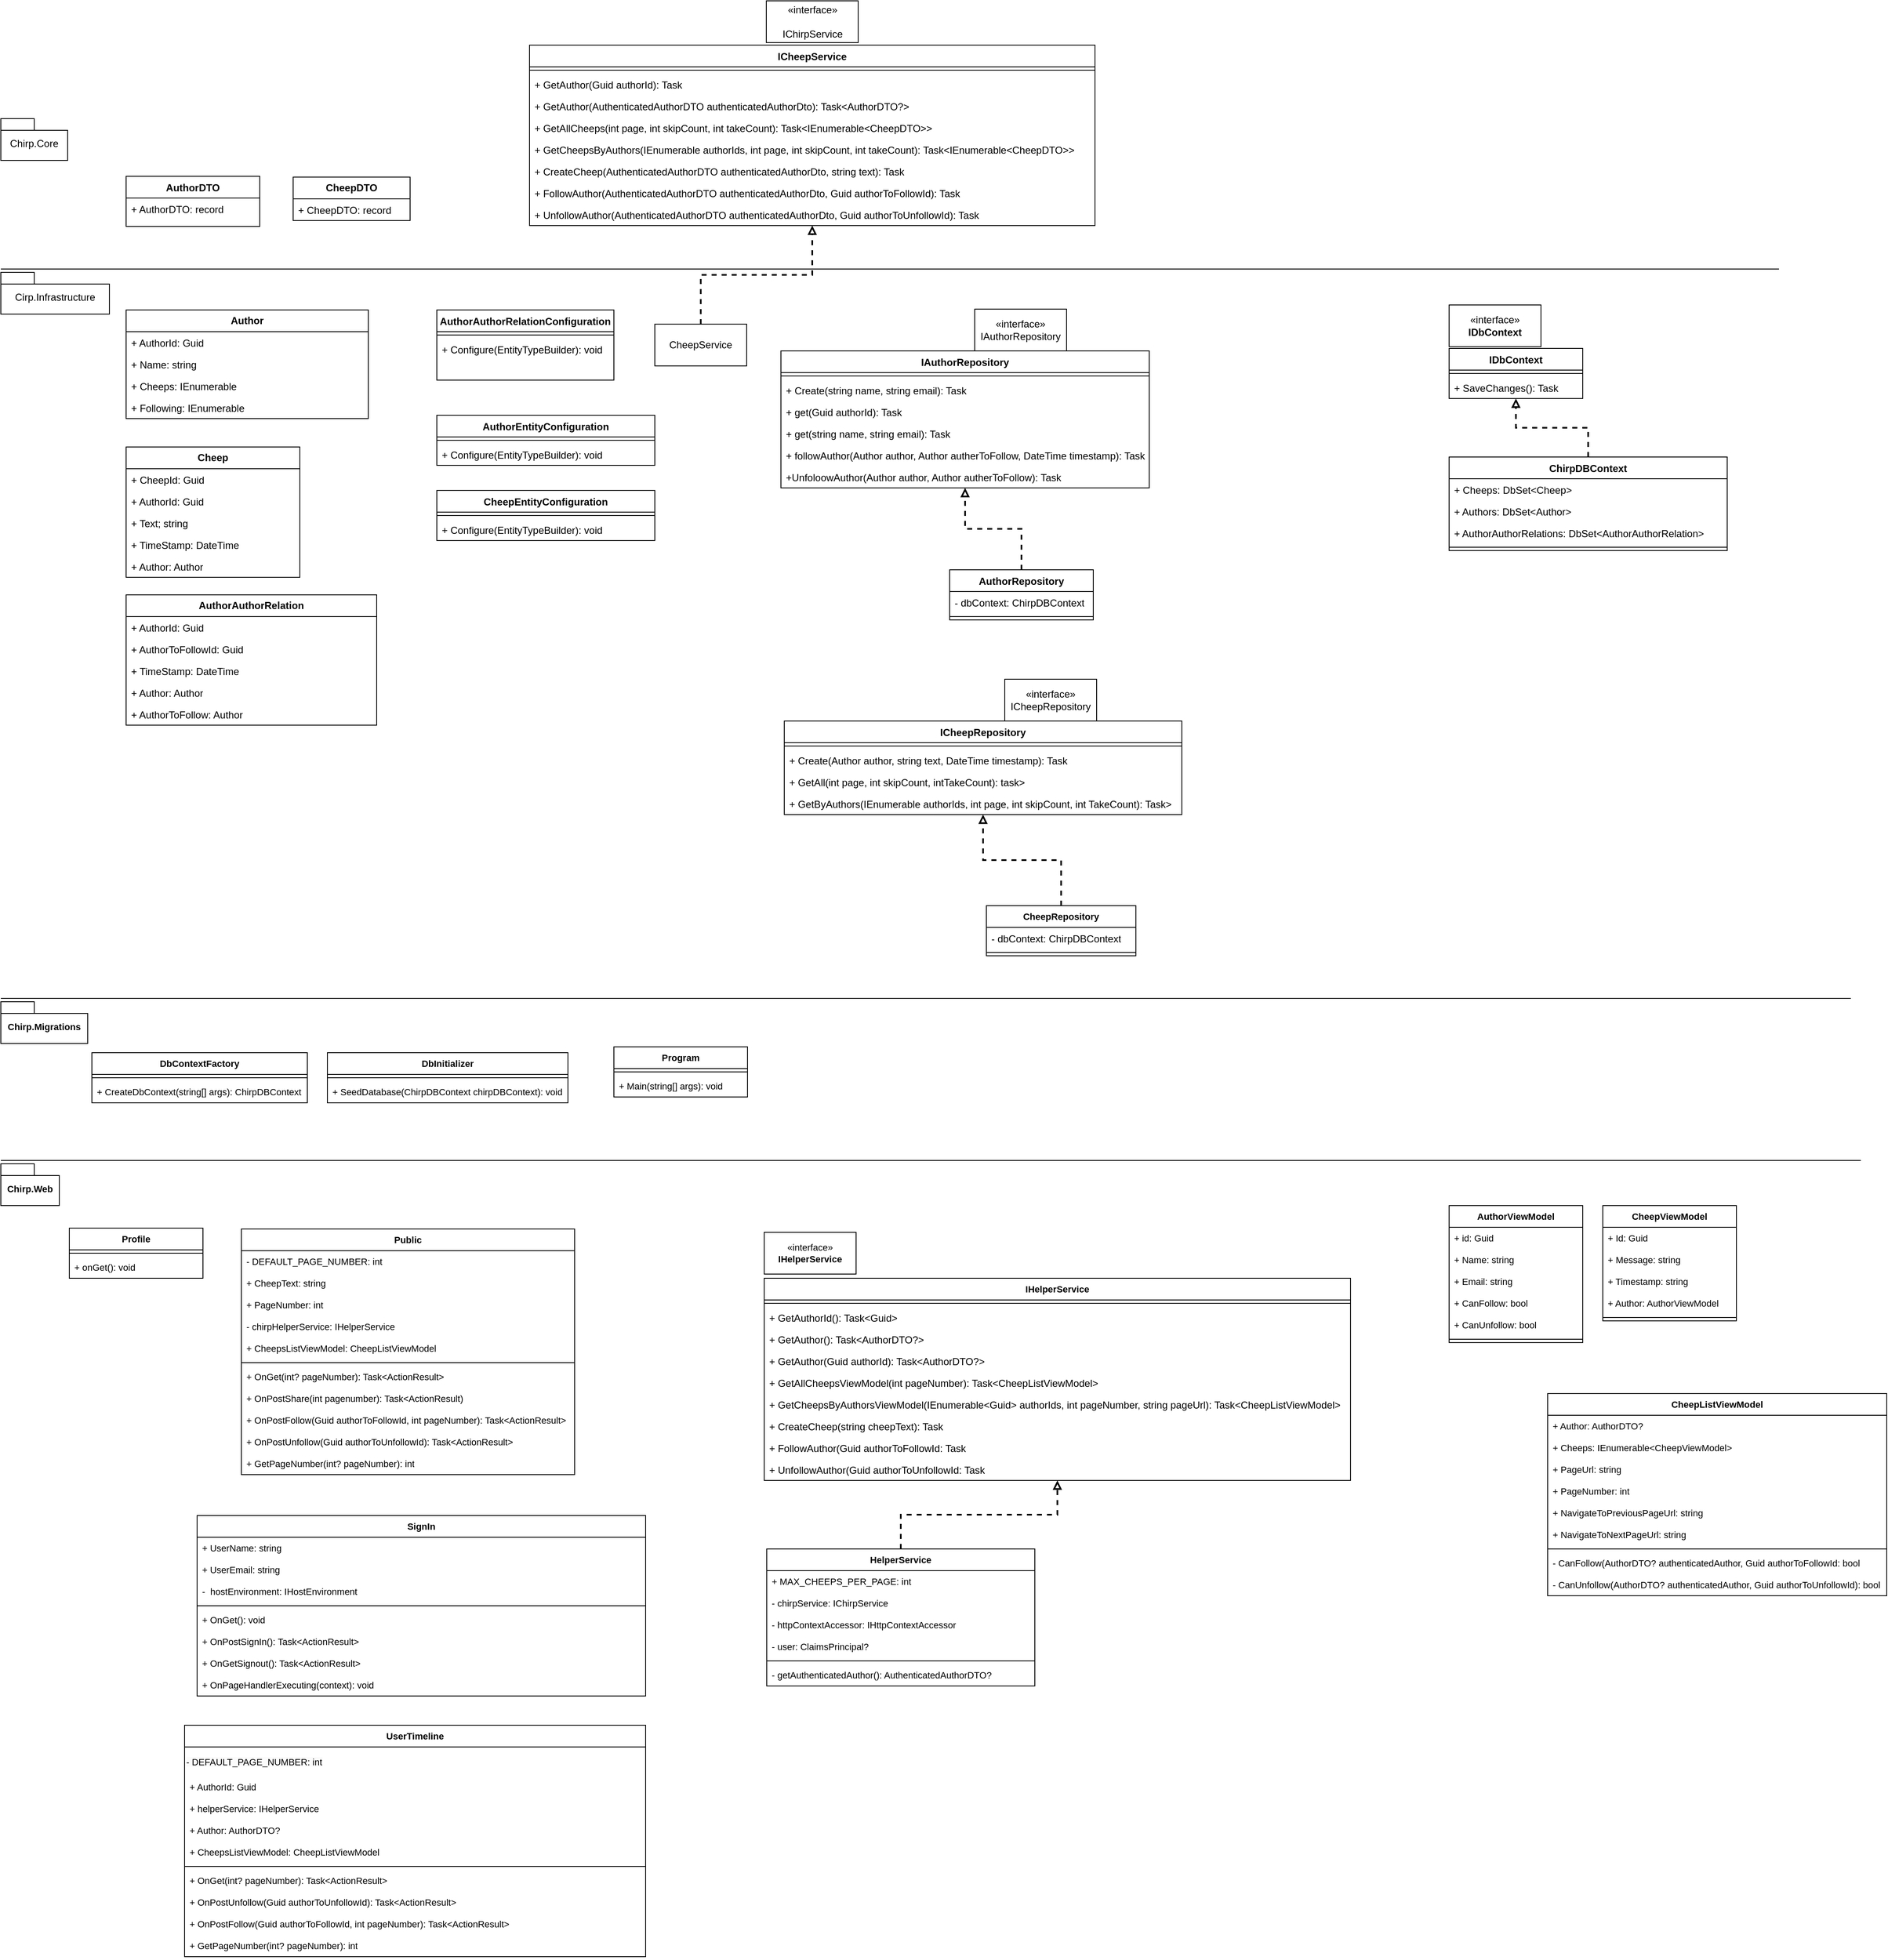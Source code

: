 <mxfile version="22.1.11" type="github">
  <diagram name="Side-1" id="n4ExBYcmlhZmqJaZ9lVX">
    <mxGraphModel dx="819" dy="1616" grid="0" gridSize="10" guides="1" tooltips="1" connect="1" arrows="1" fold="1" page="1" pageScale="1" pageWidth="827" pageHeight="1169" math="0" shadow="0">
      <root>
        <mxCell id="0" />
        <mxCell id="1" parent="0" />
        <mxCell id="szzXH3E3IFlkDoHcMdtM-1" value="AuthorDTO" style="swimlane;align=center;verticalAlign=top;childLayout=stackLayout;horizontal=1;startSize=26;horizontalStack=0;resizeParent=1;resizeLast=0;collapsible=1;marginBottom=0;rounded=0;shadow=0;strokeWidth=1;" parent="1" vertex="1">
          <mxGeometry x="176" y="-931" width="160" height="60" as="geometry">
            <mxRectangle x="140" y="70" width="160" height="26" as="alternateBounds" />
          </mxGeometry>
        </mxCell>
        <mxCell id="szzXH3E3IFlkDoHcMdtM-2" value="+ AuthorDTO: record " style="text;align=left;verticalAlign=top;spacingLeft=4;spacingRight=4;overflow=hidden;rotatable=0;points=[[0,0.5],[1,0.5]];portConstraint=eastwest;" parent="szzXH3E3IFlkDoHcMdtM-1" vertex="1">
          <mxGeometry y="26" width="160" height="26" as="geometry" />
        </mxCell>
        <mxCell id="szzXH3E3IFlkDoHcMdtM-3" value="CheepDTO" style="swimlane;childLayout=stackLayout;horizontal=1;startSize=26;fillColor=none;horizontalStack=0;resizeParent=1;resizeParentMax=0;resizeLast=0;collapsible=1;marginBottom=0;whiteSpace=wrap;html=1;" parent="1" vertex="1">
          <mxGeometry x="376" y="-930" width="140" height="52" as="geometry" />
        </mxCell>
        <mxCell id="szzXH3E3IFlkDoHcMdtM-4" value="+ CheepDTO: record " style="text;strokeColor=none;fillColor=none;align=left;verticalAlign=top;spacingLeft=4;spacingRight=4;overflow=hidden;rotatable=0;points=[[0,0.5],[1,0.5]];portConstraint=eastwest;whiteSpace=wrap;html=1;" parent="szzXH3E3IFlkDoHcMdtM-3" vertex="1">
          <mxGeometry y="26" width="140" height="26" as="geometry" />
        </mxCell>
        <mxCell id="szzXH3E3IFlkDoHcMdtM-5" value="«interface»&#xa;&#xa;IChirpService" style="html=1;whiteSpace=wrap;" parent="1" vertex="1">
          <mxGeometry x="942.5" y="-1141" width="110" height="50" as="geometry" />
        </mxCell>
        <mxCell id="szzXH3E3IFlkDoHcMdtM-6" value="Chirp.Core" style="shape=folder;spacingTop=10;tabWidth=40;tabHeight=14;tabPosition=left;html=1;whiteSpace=wrap;" parent="1" vertex="1">
          <mxGeometry x="26" y="-1000" width="80" height="50" as="geometry" />
        </mxCell>
        <mxCell id="szzXH3E3IFlkDoHcMdtM-7" value="Cirp.Infrastructure" style="shape=folder;spacingTop=10;tabWidth=40;tabHeight=14;tabPosition=left;html=1;whiteSpace=wrap;" parent="1" vertex="1">
          <mxGeometry x="26" y="-816" width="130" height="50" as="geometry" />
        </mxCell>
        <mxCell id="szzXH3E3IFlkDoHcMdtM-8" value="Author" style="swimlane;childLayout=stackLayout;horizontal=1;startSize=26;fillColor=none;horizontalStack=0;resizeParent=1;resizeParentMax=0;resizeLast=0;collapsible=1;marginBottom=0;whiteSpace=wrap;html=1;" parent="1" vertex="1">
          <mxGeometry x="176" y="-771" width="290" height="130" as="geometry" />
        </mxCell>
        <mxCell id="szzXH3E3IFlkDoHcMdtM-9" value="+ AuthorId: Guid" style="text;strokeColor=none;fillColor=none;align=left;verticalAlign=top;spacingLeft=4;spacingRight=4;overflow=hidden;rotatable=0;points=[[0,0.5],[1,0.5]];portConstraint=eastwest;whiteSpace=wrap;html=1;" parent="szzXH3E3IFlkDoHcMdtM-8" vertex="1">
          <mxGeometry y="26" width="290" height="26" as="geometry" />
        </mxCell>
        <mxCell id="szzXH3E3IFlkDoHcMdtM-10" value="+ Name: string" style="text;strokeColor=none;fillColor=none;align=left;verticalAlign=top;spacingLeft=4;spacingRight=4;overflow=hidden;rotatable=0;points=[[0,0.5],[1,0.5]];portConstraint=eastwest;whiteSpace=wrap;html=1;" parent="szzXH3E3IFlkDoHcMdtM-8" vertex="1">
          <mxGeometry y="52" width="290" height="26" as="geometry" />
        </mxCell>
        <mxCell id="szzXH3E3IFlkDoHcMdtM-11" value="+ Cheeps: IEnumerable&lt;Cheep&gt;" style="text;strokeColor=none;fillColor=none;align=left;verticalAlign=top;spacingLeft=4;spacingRight=4;overflow=hidden;rotatable=0;points=[[0,0.5],[1,0.5]];portConstraint=eastwest;whiteSpace=wrap;html=1;" parent="szzXH3E3IFlkDoHcMdtM-8" vertex="1">
          <mxGeometry y="78" width="290" height="26" as="geometry" />
        </mxCell>
        <mxCell id="szzXH3E3IFlkDoHcMdtM-12" value="+ Following: IEnumerable&lt;AuthorAuthorRelation&gt;" style="text;strokeColor=none;fillColor=none;align=left;verticalAlign=top;spacingLeft=4;spacingRight=4;overflow=hidden;rotatable=0;points=[[0,0.5],[1,0.5]];portConstraint=eastwest;whiteSpace=wrap;html=1;" parent="szzXH3E3IFlkDoHcMdtM-8" vertex="1">
          <mxGeometry y="104" width="290" height="26" as="geometry" />
        </mxCell>
        <mxCell id="szzXH3E3IFlkDoHcMdtM-13" value="AuthorAuthorRelation" style="swimlane;childLayout=stackLayout;horizontal=1;startSize=26;fillColor=none;horizontalStack=0;resizeParent=1;resizeParentMax=0;resizeLast=0;collapsible=1;marginBottom=0;whiteSpace=wrap;html=1;" parent="1" vertex="1">
          <mxGeometry x="176" y="-430" width="300" height="156" as="geometry" />
        </mxCell>
        <mxCell id="szzXH3E3IFlkDoHcMdtM-14" value="+ AuthorId: Guid" style="text;strokeColor=none;fillColor=none;align=left;verticalAlign=top;spacingLeft=4;spacingRight=4;overflow=hidden;rotatable=0;points=[[0,0.5],[1,0.5]];portConstraint=eastwest;whiteSpace=wrap;html=1;" parent="szzXH3E3IFlkDoHcMdtM-13" vertex="1">
          <mxGeometry y="26" width="300" height="26" as="geometry" />
        </mxCell>
        <mxCell id="szzXH3E3IFlkDoHcMdtM-15" value="+ AuthorToFollowId: Guid" style="text;strokeColor=none;fillColor=none;align=left;verticalAlign=top;spacingLeft=4;spacingRight=4;overflow=hidden;rotatable=0;points=[[0,0.5],[1,0.5]];portConstraint=eastwest;whiteSpace=wrap;html=1;" parent="szzXH3E3IFlkDoHcMdtM-13" vertex="1">
          <mxGeometry y="52" width="300" height="26" as="geometry" />
        </mxCell>
        <mxCell id="szzXH3E3IFlkDoHcMdtM-16" value="+ TimeStamp: DateTime&#xa;&#xa;" style="text;strokeColor=none;fillColor=none;align=left;verticalAlign=top;spacingLeft=4;spacingRight=4;overflow=hidden;rotatable=0;points=[[0,0.5],[1,0.5]];portConstraint=eastwest;whiteSpace=wrap;html=1;" parent="szzXH3E3IFlkDoHcMdtM-13" vertex="1">
          <mxGeometry y="78" width="300" height="26" as="geometry" />
        </mxCell>
        <mxCell id="szzXH3E3IFlkDoHcMdtM-17" value="+ Author: Author" style="text;strokeColor=none;fillColor=none;align=left;verticalAlign=top;spacingLeft=4;spacingRight=4;overflow=hidden;rotatable=0;points=[[0,0.5],[1,0.5]];portConstraint=eastwest;whiteSpace=wrap;html=1;" parent="szzXH3E3IFlkDoHcMdtM-13" vertex="1">
          <mxGeometry y="104" width="300" height="26" as="geometry" />
        </mxCell>
        <mxCell id="szzXH3E3IFlkDoHcMdtM-18" value="+ AuthorToFollow: Author" style="text;strokeColor=none;fillColor=none;align=left;verticalAlign=top;spacingLeft=4;spacingRight=4;overflow=hidden;rotatable=0;points=[[0,0.5],[1,0.5]];portConstraint=eastwest;whiteSpace=wrap;html=1;" parent="szzXH3E3IFlkDoHcMdtM-13" vertex="1">
          <mxGeometry y="130" width="300" height="26" as="geometry" />
        </mxCell>
        <mxCell id="szzXH3E3IFlkDoHcMdtM-19" value="Cheep" style="swimlane;childLayout=stackLayout;horizontal=1;startSize=26;fillColor=none;horizontalStack=0;resizeParent=1;resizeParentMax=0;resizeLast=0;collapsible=1;marginBottom=0;whiteSpace=wrap;html=1;" parent="1" vertex="1">
          <mxGeometry x="176" y="-607" width="208" height="156" as="geometry" />
        </mxCell>
        <mxCell id="szzXH3E3IFlkDoHcMdtM-20" value="+ CheepId: Guid" style="text;strokeColor=none;fillColor=none;align=left;verticalAlign=top;spacingLeft=4;spacingRight=4;overflow=hidden;rotatable=0;points=[[0,0.5],[1,0.5]];portConstraint=eastwest;whiteSpace=wrap;html=1;" parent="szzXH3E3IFlkDoHcMdtM-19" vertex="1">
          <mxGeometry y="26" width="208" height="26" as="geometry" />
        </mxCell>
        <mxCell id="szzXH3E3IFlkDoHcMdtM-21" value="+ AuthorId: Guid" style="text;strokeColor=none;fillColor=none;align=left;verticalAlign=top;spacingLeft=4;spacingRight=4;overflow=hidden;rotatable=0;points=[[0,0.5],[1,0.5]];portConstraint=eastwest;whiteSpace=wrap;html=1;" parent="szzXH3E3IFlkDoHcMdtM-19" vertex="1">
          <mxGeometry y="52" width="208" height="26" as="geometry" />
        </mxCell>
        <mxCell id="szzXH3E3IFlkDoHcMdtM-22" value="+ Text; string" style="text;strokeColor=none;fillColor=none;align=left;verticalAlign=top;spacingLeft=4;spacingRight=4;overflow=hidden;rotatable=0;points=[[0,0.5],[1,0.5]];portConstraint=eastwest;whiteSpace=wrap;html=1;" parent="szzXH3E3IFlkDoHcMdtM-19" vertex="1">
          <mxGeometry y="78" width="208" height="26" as="geometry" />
        </mxCell>
        <mxCell id="szzXH3E3IFlkDoHcMdtM-26" value="+ TimeStamp: DateTime&#xa;&#xa;" style="text;strokeColor=none;fillColor=none;align=left;verticalAlign=top;spacingLeft=4;spacingRight=4;overflow=hidden;rotatable=0;points=[[0,0.5],[1,0.5]];portConstraint=eastwest;whiteSpace=wrap;html=1;" parent="szzXH3E3IFlkDoHcMdtM-19" vertex="1">
          <mxGeometry y="104" width="208" height="26" as="geometry" />
        </mxCell>
        <mxCell id="szzXH3E3IFlkDoHcMdtM-28" value="+ Author: Author" style="text;strokeColor=none;fillColor=none;align=left;verticalAlign=top;spacingLeft=4;spacingRight=4;overflow=hidden;rotatable=0;points=[[0,0.5],[1,0.5]];portConstraint=eastwest;whiteSpace=wrap;html=1;" parent="szzXH3E3IFlkDoHcMdtM-19" vertex="1">
          <mxGeometry y="130" width="208" height="26" as="geometry" />
        </mxCell>
        <mxCell id="szzXH3E3IFlkDoHcMdtM-23" value="" style="line;strokeWidth=1;fillColor=none;align=left;verticalAlign=middle;spacingTop=-1;spacingLeft=3;spacingRight=3;rotatable=0;labelPosition=right;points=[];portConstraint=eastwest;strokeColor=inherit;" parent="1" vertex="1">
          <mxGeometry x="26" y="-824" width="2129" height="8" as="geometry" />
        </mxCell>
        <mxCell id="szzXH3E3IFlkDoHcMdtM-40" value="AuthorAuthorRelationConfiguration" style="swimlane;align=center;verticalAlign=top;childLayout=stackLayout;horizontal=1;startSize=26;horizontalStack=0;resizeParent=1;resizeParentMax=0;resizeLast=0;collapsible=1;marginBottom=0;whiteSpace=wrap;html=1;" parent="1" vertex="1">
          <mxGeometry x="548" y="-771" width="212" height="84" as="geometry" />
        </mxCell>
        <mxCell id="szzXH3E3IFlkDoHcMdtM-42" value="" style="line;strokeWidth=1;fillColor=none;align=left;verticalAlign=middle;spacingTop=-1;spacingLeft=3;spacingRight=3;rotatable=0;labelPosition=right;points=[];portConstraint=eastwest;strokeColor=inherit;" parent="szzXH3E3IFlkDoHcMdtM-40" vertex="1">
          <mxGeometry y="26" width="212" height="8" as="geometry" />
        </mxCell>
        <mxCell id="szzXH3E3IFlkDoHcMdtM-43" value="+ Configure(EntityTypeBuilder&lt;AuthorAuthorRelation&gt;): void" style="text;strokeColor=none;fillColor=none;align=left;verticalAlign=top;spacingLeft=4;spacingRight=4;overflow=hidden;rotatable=0;points=[[0,0.5],[1,0.5]];portConstraint=eastwest;whiteSpace=wrap;html=1;" parent="szzXH3E3IFlkDoHcMdtM-40" vertex="1">
          <mxGeometry y="34" width="212" height="50" as="geometry" />
        </mxCell>
        <mxCell id="szzXH3E3IFlkDoHcMdtM-45" value="AuthorEntityConfiguration" style="swimlane;align=center;verticalAlign=top;childLayout=stackLayout;horizontal=1;startSize=26;horizontalStack=0;resizeParent=1;resizeParentMax=0;resizeLast=0;collapsible=1;marginBottom=0;whiteSpace=wrap;html=1;" parent="1" vertex="1">
          <mxGeometry x="548" y="-645" width="261" height="60" as="geometry" />
        </mxCell>
        <mxCell id="szzXH3E3IFlkDoHcMdtM-47" value="" style="line;strokeWidth=1;fillColor=none;align=left;verticalAlign=middle;spacingTop=-1;spacingLeft=3;spacingRight=3;rotatable=0;labelPosition=right;points=[];portConstraint=eastwest;strokeColor=inherit;" parent="szzXH3E3IFlkDoHcMdtM-45" vertex="1">
          <mxGeometry y="26" width="261" height="8" as="geometry" />
        </mxCell>
        <mxCell id="szzXH3E3IFlkDoHcMdtM-48" value="+ Configure(EntityTypeBuilder&lt;Author&gt;): void" style="text;strokeColor=none;fillColor=none;align=left;verticalAlign=top;spacingLeft=4;spacingRight=4;overflow=hidden;rotatable=0;points=[[0,0.5],[1,0.5]];portConstraint=eastwest;whiteSpace=wrap;html=1;" parent="szzXH3E3IFlkDoHcMdtM-45" vertex="1">
          <mxGeometry y="34" width="261" height="26" as="geometry" />
        </mxCell>
        <mxCell id="szzXH3E3IFlkDoHcMdtM-49" value="CheepEntityConfiguration" style="swimlane;align=center;verticalAlign=top;childLayout=stackLayout;horizontal=1;startSize=26;horizontalStack=0;resizeParent=1;resizeParentMax=0;resizeLast=0;collapsible=1;marginBottom=0;whiteSpace=wrap;html=1;" parent="1" vertex="1">
          <mxGeometry x="548" y="-555" width="261" height="60" as="geometry" />
        </mxCell>
        <mxCell id="szzXH3E3IFlkDoHcMdtM-50" value="" style="line;strokeWidth=1;fillColor=none;align=left;verticalAlign=middle;spacingTop=-1;spacingLeft=3;spacingRight=3;rotatable=0;labelPosition=right;points=[];portConstraint=eastwest;strokeColor=inherit;" parent="szzXH3E3IFlkDoHcMdtM-49" vertex="1">
          <mxGeometry y="26" width="261" height="8" as="geometry" />
        </mxCell>
        <mxCell id="szzXH3E3IFlkDoHcMdtM-51" value="+ Configure(EntityTypeBuilder&lt;Cheep&gt;): void" style="text;strokeColor=none;fillColor=none;align=left;verticalAlign=top;spacingLeft=4;spacingRight=4;overflow=hidden;rotatable=0;points=[[0,0.5],[1,0.5]];portConstraint=eastwest;whiteSpace=wrap;html=1;" parent="szzXH3E3IFlkDoHcMdtM-49" vertex="1">
          <mxGeometry y="34" width="261" height="26" as="geometry" />
        </mxCell>
        <mxCell id="szzXH3E3IFlkDoHcMdtM-52" value="IAuthorRepository" style="swimlane;align=center;verticalAlign=top;childLayout=stackLayout;horizontal=1;startSize=26;horizontalStack=0;resizeParent=1;resizeParentMax=0;resizeLast=0;collapsible=1;marginBottom=0;whiteSpace=wrap;html=1;" parent="1" vertex="1">
          <mxGeometry x="960" y="-722" width="441" height="164" as="geometry" />
        </mxCell>
        <mxCell id="szzXH3E3IFlkDoHcMdtM-54" value="" style="line;strokeWidth=1;fillColor=none;align=left;verticalAlign=middle;spacingTop=-1;spacingLeft=3;spacingRight=3;rotatable=0;labelPosition=right;points=[];portConstraint=eastwest;strokeColor=inherit;" parent="szzXH3E3IFlkDoHcMdtM-52" vertex="1">
          <mxGeometry y="26" width="441" height="8" as="geometry" />
        </mxCell>
        <mxCell id="szzXH3E3IFlkDoHcMdtM-55" value="+ Create(string name, string email): Task&lt;Author&gt;" style="text;strokeColor=none;fillColor=none;align=left;verticalAlign=top;spacingLeft=4;spacingRight=4;overflow=hidden;rotatable=0;points=[[0,0.5],[1,0.5]];portConstraint=eastwest;whiteSpace=wrap;html=1;" parent="szzXH3E3IFlkDoHcMdtM-52" vertex="1">
          <mxGeometry y="34" width="441" height="26" as="geometry" />
        </mxCell>
        <mxCell id="NcOIJJ-A-0G6b4FiHdDM-6" value="+ get(Guid authorId): Task&lt;Author?&gt;" style="text;strokeColor=none;fillColor=none;align=left;verticalAlign=top;spacingLeft=4;spacingRight=4;overflow=hidden;rotatable=0;points=[[0,0.5],[1,0.5]];portConstraint=eastwest;whiteSpace=wrap;html=1;" vertex="1" parent="szzXH3E3IFlkDoHcMdtM-52">
          <mxGeometry y="60" width="441" height="26" as="geometry" />
        </mxCell>
        <mxCell id="NcOIJJ-A-0G6b4FiHdDM-7" value="+ get(string name, string email): Task&lt;Author?&gt;" style="text;strokeColor=none;fillColor=none;align=left;verticalAlign=top;spacingLeft=4;spacingRight=4;overflow=hidden;rotatable=0;points=[[0,0.5],[1,0.5]];portConstraint=eastwest;whiteSpace=wrap;html=1;" vertex="1" parent="szzXH3E3IFlkDoHcMdtM-52">
          <mxGeometry y="86" width="441" height="26" as="geometry" />
        </mxCell>
        <mxCell id="NcOIJJ-A-0G6b4FiHdDM-8" value="+ followAuthor(Author author, Author autherToFollow, DateTime timestamp): Task&lt;AuthorAuthorRelation&gt;" style="text;strokeColor=none;fillColor=none;align=left;verticalAlign=top;spacingLeft=4;spacingRight=4;overflow=hidden;rotatable=0;points=[[0,0.5],[1,0.5]];portConstraint=eastwest;whiteSpace=wrap;html=1;" vertex="1" parent="szzXH3E3IFlkDoHcMdtM-52">
          <mxGeometry y="112" width="441" height="26" as="geometry" />
        </mxCell>
        <mxCell id="NcOIJJ-A-0G6b4FiHdDM-9" value="+UnfoloowAuthor(Author author, Author autherToFollow): Task" style="text;strokeColor=none;fillColor=none;align=left;verticalAlign=top;spacingLeft=4;spacingRight=4;overflow=hidden;rotatable=0;points=[[0,0.5],[1,0.5]];portConstraint=eastwest;whiteSpace=wrap;html=1;" vertex="1" parent="szzXH3E3IFlkDoHcMdtM-52">
          <mxGeometry y="138" width="441" height="26" as="geometry" />
        </mxCell>
        <mxCell id="NcOIJJ-A-0G6b4FiHdDM-10" value="ICheepRepository" style="swimlane;align=center;verticalAlign=top;childLayout=stackLayout;horizontal=1;startSize=26;horizontalStack=0;resizeParent=1;resizeParentMax=0;resizeLast=0;collapsible=1;marginBottom=0;whiteSpace=wrap;html=1;" vertex="1" parent="1">
          <mxGeometry x="964" y="-279" width="476" height="112" as="geometry" />
        </mxCell>
        <mxCell id="NcOIJJ-A-0G6b4FiHdDM-12" value="" style="line;strokeWidth=1;fillColor=none;align=left;verticalAlign=middle;spacingTop=-1;spacingLeft=3;spacingRight=3;rotatable=0;labelPosition=right;points=[];portConstraint=eastwest;strokeColor=inherit;" vertex="1" parent="NcOIJJ-A-0G6b4FiHdDM-10">
          <mxGeometry y="26" width="476" height="8" as="geometry" />
        </mxCell>
        <mxCell id="NcOIJJ-A-0G6b4FiHdDM-13" value="+ Create(Author author, string text, DateTime timestamp): Task&lt;Cheep&gt;" style="text;strokeColor=none;fillColor=none;align=left;verticalAlign=top;spacingLeft=4;spacingRight=4;overflow=hidden;rotatable=0;points=[[0,0.5],[1,0.5]];portConstraint=eastwest;whiteSpace=wrap;html=1;" vertex="1" parent="NcOIJJ-A-0G6b4FiHdDM-10">
          <mxGeometry y="34" width="476" height="26" as="geometry" />
        </mxCell>
        <mxCell id="NcOIJJ-A-0G6b4FiHdDM-15" value="+ GetAll(int page, int skipCount, intTakeCount): task&lt;IEnumerable&lt;Cheep&gt;&gt;" style="text;strokeColor=none;fillColor=none;align=left;verticalAlign=top;spacingLeft=4;spacingRight=4;overflow=hidden;rotatable=0;points=[[0,0.5],[1,0.5]];portConstraint=eastwest;whiteSpace=wrap;html=1;" vertex="1" parent="NcOIJJ-A-0G6b4FiHdDM-10">
          <mxGeometry y="60" width="476" height="26" as="geometry" />
        </mxCell>
        <mxCell id="NcOIJJ-A-0G6b4FiHdDM-16" value="+ GetByAuthors(IEnumerable&lt;Guid&gt; authorIds, int page, int skipCount, int TakeCount): Task&lt;IEnumerable&lt;Cheep&gt;&gt;" style="text;strokeColor=none;fillColor=none;align=left;verticalAlign=top;spacingLeft=4;spacingRight=4;overflow=hidden;rotatable=0;points=[[0,0.5],[1,0.5]];portConstraint=eastwest;whiteSpace=wrap;html=1;" vertex="1" parent="NcOIJJ-A-0G6b4FiHdDM-10">
          <mxGeometry y="86" width="476" height="26" as="geometry" />
        </mxCell>
        <mxCell id="NcOIJJ-A-0G6b4FiHdDM-18" value="«interface»&#xa;IAuthorRepository" style="html=1;whiteSpace=wrap;" vertex="1" parent="1">
          <mxGeometry x="1192" y="-772" width="110" height="50" as="geometry" />
        </mxCell>
        <mxCell id="NcOIJJ-A-0G6b4FiHdDM-19" value="«interface»&#xa;ICheepRepository" style="html=1;whiteSpace=wrap;" vertex="1" parent="1">
          <mxGeometry x="1228" y="-329" width="110" height="50" as="geometry" />
        </mxCell>
        <mxCell id="NcOIJJ-A-0G6b4FiHdDM-25" value="ICheepService" style="swimlane;align=center;verticalAlign=top;childLayout=stackLayout;horizontal=1;startSize=26;horizontalStack=0;resizeParent=1;resizeParentMax=0;resizeLast=0;collapsible=1;marginBottom=0;whiteSpace=wrap;html=1;" vertex="1" parent="1">
          <mxGeometry x="659" y="-1088" width="677" height="216" as="geometry" />
        </mxCell>
        <mxCell id="NcOIJJ-A-0G6b4FiHdDM-27" value="" style="line;strokeWidth=1;fillColor=none;align=left;verticalAlign=middle;spacingTop=-1;spacingLeft=3;spacingRight=3;rotatable=0;labelPosition=right;points=[];portConstraint=eastwest;strokeColor=inherit;" vertex="1" parent="NcOIJJ-A-0G6b4FiHdDM-25">
          <mxGeometry y="26" width="677" height="8" as="geometry" />
        </mxCell>
        <mxCell id="NcOIJJ-A-0G6b4FiHdDM-28" value="+ GetAuthor(Guid authorId): Task" style="text;strokeColor=none;fillColor=none;align=left;verticalAlign=top;spacingLeft=4;spacingRight=4;overflow=hidden;rotatable=0;points=[[0,0.5],[1,0.5]];portConstraint=eastwest;whiteSpace=wrap;html=1;" vertex="1" parent="NcOIJJ-A-0G6b4FiHdDM-25">
          <mxGeometry y="34" width="677" height="26" as="geometry" />
        </mxCell>
        <mxCell id="NcOIJJ-A-0G6b4FiHdDM-29" value="+ GetAuthor(AuthenticatedAuthorDTO authenticatedAuthorDto): Task&amp;lt;AuthorDTO?&amp;gt;" style="text;strokeColor=none;fillColor=none;align=left;verticalAlign=top;spacingLeft=4;spacingRight=4;overflow=hidden;rotatable=0;points=[[0,0.5],[1,0.5]];portConstraint=eastwest;whiteSpace=wrap;html=1;" vertex="1" parent="NcOIJJ-A-0G6b4FiHdDM-25">
          <mxGeometry y="60" width="677" height="26" as="geometry" />
        </mxCell>
        <mxCell id="NcOIJJ-A-0G6b4FiHdDM-30" value="+ GetAllCheeps(int page, int skipCount, int takeCount): Task&amp;lt;IEnumerable&amp;lt;CheepDTO&amp;gt;&amp;gt;" style="text;strokeColor=none;fillColor=none;align=left;verticalAlign=top;spacingLeft=4;spacingRight=4;overflow=hidden;rotatable=0;points=[[0,0.5],[1,0.5]];portConstraint=eastwest;whiteSpace=wrap;html=1;" vertex="1" parent="NcOIJJ-A-0G6b4FiHdDM-25">
          <mxGeometry y="86" width="677" height="26" as="geometry" />
        </mxCell>
        <mxCell id="NcOIJJ-A-0G6b4FiHdDM-31" value="+&amp;nbsp;GetCheepsByAuthors(IEnumerable authorIds, int page, int skipCount, int takeCount):&amp;nbsp;Task&amp;lt;IEnumerable&amp;lt;CheepDTO&amp;gt;&amp;gt;&amp;nbsp;" style="text;strokeColor=none;fillColor=none;align=left;verticalAlign=top;spacingLeft=4;spacingRight=4;overflow=hidden;rotatable=0;points=[[0,0.5],[1,0.5]];portConstraint=eastwest;whiteSpace=wrap;html=1;" vertex="1" parent="NcOIJJ-A-0G6b4FiHdDM-25">
          <mxGeometry y="112" width="677" height="26" as="geometry" />
        </mxCell>
        <mxCell id="NcOIJJ-A-0G6b4FiHdDM-32" value="+ CreateCheep(AuthenticatedAuthorDTO authenticatedAuthorDto, string text): Task&amp;nbsp;" style="text;strokeColor=none;fillColor=none;align=left;verticalAlign=top;spacingLeft=4;spacingRight=4;overflow=hidden;rotatable=0;points=[[0,0.5],[1,0.5]];portConstraint=eastwest;whiteSpace=wrap;html=1;" vertex="1" parent="NcOIJJ-A-0G6b4FiHdDM-25">
          <mxGeometry y="138" width="677" height="26" as="geometry" />
        </mxCell>
        <mxCell id="NcOIJJ-A-0G6b4FiHdDM-33" value="+ FollowAuthor(AuthenticatedAuthorDTO authenticatedAuthorDto, Guid authorToFollowId): Task" style="text;strokeColor=none;fillColor=none;align=left;verticalAlign=top;spacingLeft=4;spacingRight=4;overflow=hidden;rotatable=0;points=[[0,0.5],[1,0.5]];portConstraint=eastwest;whiteSpace=wrap;html=1;" vertex="1" parent="NcOIJJ-A-0G6b4FiHdDM-25">
          <mxGeometry y="164" width="677" height="26" as="geometry" />
        </mxCell>
        <mxCell id="NcOIJJ-A-0G6b4FiHdDM-34" value="+ UnfollowAuthor(AuthenticatedAuthorDTO authenticatedAuthorDto, Guid authorToUnfollowId): Task" style="text;strokeColor=none;fillColor=none;align=left;verticalAlign=top;spacingLeft=4;spacingRight=4;overflow=hidden;rotatable=0;points=[[0,0.5],[1,0.5]];portConstraint=eastwest;whiteSpace=wrap;html=1;" vertex="1" parent="NcOIJJ-A-0G6b4FiHdDM-25">
          <mxGeometry y="190" width="677" height="26" as="geometry" />
        </mxCell>
        <mxCell id="NcOIJJ-A-0G6b4FiHdDM-36" style="edgeStyle=orthogonalEdgeStyle;rounded=0;orthogonalLoop=1;jettySize=auto;html=1;endArrow=block;endFill=0;strokeWidth=2;dashed=1;" edge="1" parent="1" source="NcOIJJ-A-0G6b4FiHdDM-35" target="NcOIJJ-A-0G6b4FiHdDM-25">
          <mxGeometry relative="1" as="geometry" />
        </mxCell>
        <mxCell id="NcOIJJ-A-0G6b4FiHdDM-35" value="CheepService" style="html=1;whiteSpace=wrap;" vertex="1" parent="1">
          <mxGeometry x="809" y="-754" width="110" height="50" as="geometry" />
        </mxCell>
        <mxCell id="NcOIJJ-A-0G6b4FiHdDM-37" value="«interface»&lt;br&gt;&lt;b&gt;IDbContext&lt;/b&gt;" style="html=1;whiteSpace=wrap;" vertex="1" parent="1">
          <mxGeometry x="1760" y="-777" width="110" height="50" as="geometry" />
        </mxCell>
        <mxCell id="NcOIJJ-A-0G6b4FiHdDM-38" value="IDbContext" style="swimlane;fontStyle=1;align=center;verticalAlign=top;childLayout=stackLayout;horizontal=1;startSize=26;horizontalStack=0;resizeParent=1;resizeParentMax=0;resizeLast=0;collapsible=1;marginBottom=0;whiteSpace=wrap;html=1;" vertex="1" parent="1">
          <mxGeometry x="1760" y="-725" width="160" height="60" as="geometry" />
        </mxCell>
        <mxCell id="NcOIJJ-A-0G6b4FiHdDM-40" value="" style="line;strokeWidth=1;fillColor=none;align=left;verticalAlign=middle;spacingTop=-1;spacingLeft=3;spacingRight=3;rotatable=0;labelPosition=right;points=[];portConstraint=eastwest;strokeColor=inherit;" vertex="1" parent="NcOIJJ-A-0G6b4FiHdDM-38">
          <mxGeometry y="26" width="160" height="8" as="geometry" />
        </mxCell>
        <mxCell id="NcOIJJ-A-0G6b4FiHdDM-41" value="+ SaveChanges(): Task" style="text;strokeColor=none;fillColor=none;align=left;verticalAlign=top;spacingLeft=4;spacingRight=4;overflow=hidden;rotatable=0;points=[[0,0.5],[1,0.5]];portConstraint=eastwest;whiteSpace=wrap;html=1;" vertex="1" parent="NcOIJJ-A-0G6b4FiHdDM-38">
          <mxGeometry y="34" width="160" height="26" as="geometry" />
        </mxCell>
        <mxCell id="NcOIJJ-A-0G6b4FiHdDM-49" style="edgeStyle=orthogonalEdgeStyle;rounded=0;orthogonalLoop=1;jettySize=auto;html=1;endArrow=block;endFill=0;dashed=1;strokeWidth=2;" edge="1" parent="1" source="NcOIJJ-A-0G6b4FiHdDM-42" target="NcOIJJ-A-0G6b4FiHdDM-38">
          <mxGeometry relative="1" as="geometry" />
        </mxCell>
        <mxCell id="NcOIJJ-A-0G6b4FiHdDM-42" value="ChirpDBContext" style="swimlane;fontStyle=1;align=center;verticalAlign=top;childLayout=stackLayout;horizontal=1;startSize=26;horizontalStack=0;resizeParent=1;resizeParentMax=0;resizeLast=0;collapsible=1;marginBottom=0;whiteSpace=wrap;html=1;" vertex="1" parent="1">
          <mxGeometry x="1760" y="-595" width="333" height="112" as="geometry" />
        </mxCell>
        <mxCell id="NcOIJJ-A-0G6b4FiHdDM-43" value="+ Cheeps: DbSet&amp;lt;Cheep&amp;gt;" style="text;strokeColor=none;fillColor=none;align=left;verticalAlign=top;spacingLeft=4;spacingRight=4;overflow=hidden;rotatable=0;points=[[0,0.5],[1,0.5]];portConstraint=eastwest;whiteSpace=wrap;html=1;" vertex="1" parent="NcOIJJ-A-0G6b4FiHdDM-42">
          <mxGeometry y="26" width="333" height="26" as="geometry" />
        </mxCell>
        <mxCell id="NcOIJJ-A-0G6b4FiHdDM-46" value="+ Authors: DbSet&amp;lt;Author&amp;gt;" style="text;strokeColor=none;fillColor=none;align=left;verticalAlign=top;spacingLeft=4;spacingRight=4;overflow=hidden;rotatable=0;points=[[0,0.5],[1,0.5]];portConstraint=eastwest;whiteSpace=wrap;html=1;" vertex="1" parent="NcOIJJ-A-0G6b4FiHdDM-42">
          <mxGeometry y="52" width="333" height="26" as="geometry" />
        </mxCell>
        <mxCell id="NcOIJJ-A-0G6b4FiHdDM-47" value="+ AuthorAuthorRelations: DbSet&amp;lt;AuthorAuthorRelation&amp;gt;" style="text;strokeColor=none;fillColor=none;align=left;verticalAlign=top;spacingLeft=4;spacingRight=4;overflow=hidden;rotatable=0;points=[[0,0.5],[1,0.5]];portConstraint=eastwest;whiteSpace=wrap;html=1;" vertex="1" parent="NcOIJJ-A-0G6b4FiHdDM-42">
          <mxGeometry y="78" width="333" height="26" as="geometry" />
        </mxCell>
        <mxCell id="NcOIJJ-A-0G6b4FiHdDM-44" value="" style="line;strokeWidth=1;fillColor=none;align=left;verticalAlign=middle;spacingTop=-1;spacingLeft=3;spacingRight=3;rotatable=0;labelPosition=right;points=[];portConstraint=eastwest;strokeColor=inherit;" vertex="1" parent="NcOIJJ-A-0G6b4FiHdDM-42">
          <mxGeometry y="104" width="333" height="8" as="geometry" />
        </mxCell>
        <mxCell id="NcOIJJ-A-0G6b4FiHdDM-55" style="edgeStyle=orthogonalEdgeStyle;rounded=0;orthogonalLoop=1;jettySize=auto;html=1;endArrow=block;endFill=0;strokeWidth=2;dashed=1;" edge="1" parent="1" source="NcOIJJ-A-0G6b4FiHdDM-50" target="szzXH3E3IFlkDoHcMdtM-52">
          <mxGeometry relative="1" as="geometry" />
        </mxCell>
        <mxCell id="NcOIJJ-A-0G6b4FiHdDM-50" value="AuthorRepository" style="swimlane;fontStyle=1;align=center;verticalAlign=top;childLayout=stackLayout;horizontal=1;startSize=26;horizontalStack=0;resizeParent=1;resizeParentMax=0;resizeLast=0;collapsible=1;marginBottom=0;whiteSpace=wrap;html=1;" vertex="1" parent="1">
          <mxGeometry x="1162" y="-460" width="172" height="60" as="geometry" />
        </mxCell>
        <mxCell id="NcOIJJ-A-0G6b4FiHdDM-54" value="- dbContext: ChirpDBContext" style="text;strokeColor=none;fillColor=none;align=left;verticalAlign=top;spacingLeft=4;spacingRight=4;overflow=hidden;rotatable=0;points=[[0,0.5],[1,0.5]];portConstraint=eastwest;whiteSpace=wrap;html=1;" vertex="1" parent="NcOIJJ-A-0G6b4FiHdDM-50">
          <mxGeometry y="26" width="172" height="26" as="geometry" />
        </mxCell>
        <mxCell id="NcOIJJ-A-0G6b4FiHdDM-52" value="" style="line;strokeWidth=1;fillColor=none;align=left;verticalAlign=middle;spacingTop=-1;spacingLeft=3;spacingRight=3;rotatable=0;labelPosition=right;points=[];portConstraint=eastwest;strokeColor=inherit;" vertex="1" parent="NcOIJJ-A-0G6b4FiHdDM-50">
          <mxGeometry y="52" width="172" height="8" as="geometry" />
        </mxCell>
        <mxCell id="NcOIJJ-A-0G6b4FiHdDM-60" style="edgeStyle=orthogonalEdgeStyle;shape=connector;rounded=0;orthogonalLoop=1;jettySize=auto;html=1;dashed=1;labelBackgroundColor=default;strokeColor=default;strokeWidth=2;align=center;verticalAlign=middle;fontFamily=Helvetica;fontSize=11;fontColor=default;endArrow=block;endFill=0;" edge="1" parent="1" source="NcOIJJ-A-0G6b4FiHdDM-56" target="NcOIJJ-A-0G6b4FiHdDM-10">
          <mxGeometry relative="1" as="geometry" />
        </mxCell>
        <mxCell id="NcOIJJ-A-0G6b4FiHdDM-56" value="CheepRepository" style="swimlane;fontStyle=1;align=center;verticalAlign=top;childLayout=stackLayout;horizontal=1;startSize=26;horizontalStack=0;resizeParent=1;resizeParentMax=0;resizeLast=0;collapsible=1;marginBottom=0;whiteSpace=wrap;html=1;fontFamily=Helvetica;fontSize=11;fontColor=default;" vertex="1" parent="1">
          <mxGeometry x="1206" y="-58" width="179" height="60" as="geometry" />
        </mxCell>
        <mxCell id="NcOIJJ-A-0G6b4FiHdDM-14" value="- dbContext: ChirpDBContext" style="text;strokeColor=none;fillColor=none;align=left;verticalAlign=top;spacingLeft=4;spacingRight=4;overflow=hidden;rotatable=0;points=[[0,0.5],[1,0.5]];portConstraint=eastwest;whiteSpace=wrap;html=1;" vertex="1" parent="NcOIJJ-A-0G6b4FiHdDM-56">
          <mxGeometry y="26" width="179" height="26" as="geometry" />
        </mxCell>
        <mxCell id="NcOIJJ-A-0G6b4FiHdDM-58" value="" style="line;strokeWidth=1;fillColor=none;align=left;verticalAlign=middle;spacingTop=-1;spacingLeft=3;spacingRight=3;rotatable=0;labelPosition=right;points=[];portConstraint=eastwest;strokeColor=inherit;fontFamily=Helvetica;fontSize=11;fontColor=default;" vertex="1" parent="NcOIJJ-A-0G6b4FiHdDM-56">
          <mxGeometry y="52" width="179" height="8" as="geometry" />
        </mxCell>
        <mxCell id="NcOIJJ-A-0G6b4FiHdDM-61" value="" style="line;strokeWidth=1;fillColor=none;align=left;verticalAlign=middle;spacingTop=-1;spacingLeft=3;spacingRight=3;rotatable=0;labelPosition=right;points=[];portConstraint=eastwest;strokeColor=inherit;fontFamily=Helvetica;fontSize=11;fontColor=default;" vertex="1" parent="1">
          <mxGeometry x="26" y="49" width="2215" height="8" as="geometry" />
        </mxCell>
        <mxCell id="NcOIJJ-A-0G6b4FiHdDM-62" value="Chirp.Migrations" style="shape=folder;fontStyle=1;spacingTop=10;tabWidth=40;tabHeight=14;tabPosition=left;html=1;whiteSpace=wrap;fontFamily=Helvetica;fontSize=11;fontColor=default;" vertex="1" parent="1">
          <mxGeometry x="26" y="57" width="104" height="50" as="geometry" />
        </mxCell>
        <mxCell id="NcOIJJ-A-0G6b4FiHdDM-63" value="DbContextFactory" style="swimlane;fontStyle=1;align=center;verticalAlign=top;childLayout=stackLayout;horizontal=1;startSize=26;horizontalStack=0;resizeParent=1;resizeParentMax=0;resizeLast=0;collapsible=1;marginBottom=0;whiteSpace=wrap;html=1;fontFamily=Helvetica;fontSize=11;fontColor=default;" vertex="1" parent="1">
          <mxGeometry x="135" y="118" width="258" height="60" as="geometry" />
        </mxCell>
        <mxCell id="NcOIJJ-A-0G6b4FiHdDM-65" value="" style="line;strokeWidth=1;fillColor=none;align=left;verticalAlign=middle;spacingTop=-1;spacingLeft=3;spacingRight=3;rotatable=0;labelPosition=right;points=[];portConstraint=eastwest;strokeColor=inherit;fontFamily=Helvetica;fontSize=11;fontColor=default;" vertex="1" parent="NcOIJJ-A-0G6b4FiHdDM-63">
          <mxGeometry y="26" width="258" height="8" as="geometry" />
        </mxCell>
        <mxCell id="NcOIJJ-A-0G6b4FiHdDM-66" value="+ CreateDbContext(string[] args): ChirpDBContext" style="text;strokeColor=none;fillColor=none;align=left;verticalAlign=top;spacingLeft=4;spacingRight=4;overflow=hidden;rotatable=0;points=[[0,0.5],[1,0.5]];portConstraint=eastwest;whiteSpace=wrap;html=1;fontSize=11;fontFamily=Helvetica;fontColor=default;" vertex="1" parent="NcOIJJ-A-0G6b4FiHdDM-63">
          <mxGeometry y="34" width="258" height="26" as="geometry" />
        </mxCell>
        <mxCell id="NcOIJJ-A-0G6b4FiHdDM-67" value="DbInitializer" style="swimlane;fontStyle=1;align=center;verticalAlign=top;childLayout=stackLayout;horizontal=1;startSize=26;horizontalStack=0;resizeParent=1;resizeParentMax=0;resizeLast=0;collapsible=1;marginBottom=0;whiteSpace=wrap;html=1;fontFamily=Helvetica;fontSize=11;fontColor=default;" vertex="1" parent="1">
          <mxGeometry x="417" y="118" width="288" height="60" as="geometry" />
        </mxCell>
        <mxCell id="NcOIJJ-A-0G6b4FiHdDM-69" value="" style="line;strokeWidth=1;fillColor=none;align=left;verticalAlign=middle;spacingTop=-1;spacingLeft=3;spacingRight=3;rotatable=0;labelPosition=right;points=[];portConstraint=eastwest;strokeColor=inherit;fontFamily=Helvetica;fontSize=11;fontColor=default;" vertex="1" parent="NcOIJJ-A-0G6b4FiHdDM-67">
          <mxGeometry y="26" width="288" height="8" as="geometry" />
        </mxCell>
        <mxCell id="NcOIJJ-A-0G6b4FiHdDM-70" value="+ SeedDatabase(ChirpDBContext chirpDBContext): void" style="text;strokeColor=none;fillColor=none;align=left;verticalAlign=top;spacingLeft=4;spacingRight=4;overflow=hidden;rotatable=0;points=[[0,0.5],[1,0.5]];portConstraint=eastwest;whiteSpace=wrap;html=1;fontSize=11;fontFamily=Helvetica;fontColor=default;" vertex="1" parent="NcOIJJ-A-0G6b4FiHdDM-67">
          <mxGeometry y="34" width="288" height="26" as="geometry" />
        </mxCell>
        <mxCell id="NcOIJJ-A-0G6b4FiHdDM-71" value="Program" style="swimlane;fontStyle=1;align=center;verticalAlign=top;childLayout=stackLayout;horizontal=1;startSize=26;horizontalStack=0;resizeParent=1;resizeParentMax=0;resizeLast=0;collapsible=1;marginBottom=0;whiteSpace=wrap;html=1;fontFamily=Helvetica;fontSize=11;fontColor=default;" vertex="1" parent="1">
          <mxGeometry x="760" y="111" width="160" height="60" as="geometry" />
        </mxCell>
        <mxCell id="NcOIJJ-A-0G6b4FiHdDM-73" value="" style="line;strokeWidth=1;fillColor=none;align=left;verticalAlign=middle;spacingTop=-1;spacingLeft=3;spacingRight=3;rotatable=0;labelPosition=right;points=[];portConstraint=eastwest;strokeColor=inherit;fontFamily=Helvetica;fontSize=11;fontColor=default;" vertex="1" parent="NcOIJJ-A-0G6b4FiHdDM-71">
          <mxGeometry y="26" width="160" height="8" as="geometry" />
        </mxCell>
        <mxCell id="NcOIJJ-A-0G6b4FiHdDM-74" value="+ Main(string[] args): void" style="text;strokeColor=none;fillColor=none;align=left;verticalAlign=top;spacingLeft=4;spacingRight=4;overflow=hidden;rotatable=0;points=[[0,0.5],[1,0.5]];portConstraint=eastwest;whiteSpace=wrap;html=1;fontSize=11;fontFamily=Helvetica;fontColor=default;" vertex="1" parent="NcOIJJ-A-0G6b4FiHdDM-71">
          <mxGeometry y="34" width="160" height="26" as="geometry" />
        </mxCell>
        <mxCell id="NcOIJJ-A-0G6b4FiHdDM-81" value="" style="line;strokeWidth=1;fillColor=none;align=left;verticalAlign=middle;spacingTop=-1;spacingLeft=3;spacingRight=3;rotatable=0;labelPosition=right;points=[];portConstraint=eastwest;strokeColor=inherit;fontFamily=Helvetica;fontSize=11;fontColor=default;" vertex="1" parent="1">
          <mxGeometry x="26" y="243" width="2227" height="8" as="geometry" />
        </mxCell>
        <mxCell id="NcOIJJ-A-0G6b4FiHdDM-83" value="Chirp.Web" style="shape=folder;fontStyle=1;spacingTop=10;tabWidth=40;tabHeight=14;tabPosition=left;html=1;whiteSpace=wrap;fontFamily=Helvetica;fontSize=11;fontColor=default;" vertex="1" parent="1">
          <mxGeometry x="26" y="251" width="70" height="50" as="geometry" />
        </mxCell>
        <mxCell id="NcOIJJ-A-0G6b4FiHdDM-84" value="Profile" style="swimlane;fontStyle=1;align=center;verticalAlign=top;childLayout=stackLayout;horizontal=1;startSize=26;horizontalStack=0;resizeParent=1;resizeParentMax=0;resizeLast=0;collapsible=1;marginBottom=0;whiteSpace=wrap;html=1;fontFamily=Helvetica;fontSize=11;fontColor=default;" vertex="1" parent="1">
          <mxGeometry x="108" y="328" width="160" height="60" as="geometry" />
        </mxCell>
        <mxCell id="NcOIJJ-A-0G6b4FiHdDM-86" value="" style="line;strokeWidth=1;fillColor=none;align=left;verticalAlign=middle;spacingTop=-1;spacingLeft=3;spacingRight=3;rotatable=0;labelPosition=right;points=[];portConstraint=eastwest;strokeColor=inherit;fontFamily=Helvetica;fontSize=11;fontColor=default;" vertex="1" parent="NcOIJJ-A-0G6b4FiHdDM-84">
          <mxGeometry y="26" width="160" height="8" as="geometry" />
        </mxCell>
        <mxCell id="NcOIJJ-A-0G6b4FiHdDM-87" value="+ onGet(): void" style="text;strokeColor=none;fillColor=none;align=left;verticalAlign=top;spacingLeft=4;spacingRight=4;overflow=hidden;rotatable=0;points=[[0,0.5],[1,0.5]];portConstraint=eastwest;whiteSpace=wrap;html=1;fontSize=11;fontFamily=Helvetica;fontColor=default;" vertex="1" parent="NcOIJJ-A-0G6b4FiHdDM-84">
          <mxGeometry y="34" width="160" height="26" as="geometry" />
        </mxCell>
        <mxCell id="NcOIJJ-A-0G6b4FiHdDM-88" value="Public" style="swimlane;fontStyle=1;align=center;verticalAlign=top;childLayout=stackLayout;horizontal=1;startSize=26;horizontalStack=0;resizeParent=1;resizeParentMax=0;resizeLast=0;collapsible=1;marginBottom=0;whiteSpace=wrap;html=1;fontFamily=Helvetica;fontSize=11;fontColor=default;" vertex="1" parent="1">
          <mxGeometry x="314" y="329" width="399" height="294" as="geometry" />
        </mxCell>
        <mxCell id="NcOIJJ-A-0G6b4FiHdDM-89" value="- DEFAULT_PAGE_NUMBER: int" style="text;strokeColor=none;fillColor=none;align=left;verticalAlign=middle;spacingLeft=4;spacingRight=4;overflow=hidden;rotatable=0;points=[[0,0.5],[1,0.5]];portConstraint=eastwest;whiteSpace=wrap;html=1;fontSize=11;fontFamily=Helvetica;fontColor=default;" vertex="1" parent="NcOIJJ-A-0G6b4FiHdDM-88">
          <mxGeometry y="26" width="399" height="26" as="geometry" />
        </mxCell>
        <mxCell id="NcOIJJ-A-0G6b4FiHdDM-92" value="+ CheepText: string" style="text;strokeColor=none;fillColor=none;align=left;verticalAlign=top;spacingLeft=4;spacingRight=4;overflow=hidden;rotatable=0;points=[[0,0.5],[1,0.5]];portConstraint=eastwest;whiteSpace=wrap;html=1;fontSize=11;fontFamily=Helvetica;fontColor=default;" vertex="1" parent="NcOIJJ-A-0G6b4FiHdDM-88">
          <mxGeometry y="52" width="399" height="26" as="geometry" />
        </mxCell>
        <mxCell id="NcOIJJ-A-0G6b4FiHdDM-93" value="+ PageNumber: int" style="text;strokeColor=none;fillColor=none;align=left;verticalAlign=top;spacingLeft=4;spacingRight=4;overflow=hidden;rotatable=0;points=[[0,0.5],[1,0.5]];portConstraint=eastwest;whiteSpace=wrap;html=1;fontSize=11;fontFamily=Helvetica;fontColor=default;" vertex="1" parent="NcOIJJ-A-0G6b4FiHdDM-88">
          <mxGeometry y="78" width="399" height="26" as="geometry" />
        </mxCell>
        <mxCell id="NcOIJJ-A-0G6b4FiHdDM-94" value="- chirpHelperService: IHelperService" style="text;strokeColor=none;fillColor=none;align=left;verticalAlign=top;spacingLeft=4;spacingRight=4;overflow=hidden;rotatable=0;points=[[0,0.5],[1,0.5]];portConstraint=eastwest;whiteSpace=wrap;html=1;fontSize=11;fontFamily=Helvetica;fontColor=default;" vertex="1" parent="NcOIJJ-A-0G6b4FiHdDM-88">
          <mxGeometry y="104" width="399" height="26" as="geometry" />
        </mxCell>
        <mxCell id="NcOIJJ-A-0G6b4FiHdDM-95" value="+ CheepsListViewModel: CheepListViewModel" style="text;strokeColor=none;fillColor=none;align=left;verticalAlign=top;spacingLeft=4;spacingRight=4;overflow=hidden;rotatable=0;points=[[0,0.5],[1,0.5]];portConstraint=eastwest;whiteSpace=wrap;html=1;fontSize=11;fontFamily=Helvetica;fontColor=default;" vertex="1" parent="NcOIJJ-A-0G6b4FiHdDM-88">
          <mxGeometry y="130" width="399" height="26" as="geometry" />
        </mxCell>
        <mxCell id="NcOIJJ-A-0G6b4FiHdDM-90" value="" style="line;strokeWidth=1;fillColor=none;align=left;verticalAlign=middle;spacingTop=-1;spacingLeft=3;spacingRight=3;rotatable=0;labelPosition=right;points=[];portConstraint=eastwest;strokeColor=inherit;fontFamily=Helvetica;fontSize=11;fontColor=default;" vertex="1" parent="NcOIJJ-A-0G6b4FiHdDM-88">
          <mxGeometry y="156" width="399" height="8" as="geometry" />
        </mxCell>
        <mxCell id="NcOIJJ-A-0G6b4FiHdDM-91" value="+ OnGet(int? pageNumber): Task&amp;lt;ActionResult&amp;gt;" style="text;strokeColor=none;fillColor=none;align=left;verticalAlign=top;spacingLeft=4;spacingRight=4;overflow=hidden;rotatable=0;points=[[0,0.5],[1,0.5]];portConstraint=eastwest;whiteSpace=wrap;html=1;fontSize=11;fontFamily=Helvetica;fontColor=default;" vertex="1" parent="NcOIJJ-A-0G6b4FiHdDM-88">
          <mxGeometry y="164" width="399" height="26" as="geometry" />
        </mxCell>
        <mxCell id="NcOIJJ-A-0G6b4FiHdDM-97" value="+ OnPostShare(int pagenumber): Task&amp;lt;ActionResult)" style="text;strokeColor=none;fillColor=none;align=left;verticalAlign=top;spacingLeft=4;spacingRight=4;overflow=hidden;rotatable=0;points=[[0,0.5],[1,0.5]];portConstraint=eastwest;whiteSpace=wrap;html=1;fontSize=11;fontFamily=Helvetica;fontColor=default;" vertex="1" parent="NcOIJJ-A-0G6b4FiHdDM-88">
          <mxGeometry y="190" width="399" height="26" as="geometry" />
        </mxCell>
        <mxCell id="NcOIJJ-A-0G6b4FiHdDM-98" value="+ OnPostFollow(Guid authorToFollowId, int pageNumber): Task&amp;lt;ActionResult&amp;gt;" style="text;strokeColor=none;fillColor=none;align=left;verticalAlign=top;spacingLeft=4;spacingRight=4;overflow=hidden;rotatable=0;points=[[0,0.5],[1,0.5]];portConstraint=eastwest;whiteSpace=wrap;html=1;fontSize=11;fontFamily=Helvetica;fontColor=default;" vertex="1" parent="NcOIJJ-A-0G6b4FiHdDM-88">
          <mxGeometry y="216" width="399" height="26" as="geometry" />
        </mxCell>
        <mxCell id="NcOIJJ-A-0G6b4FiHdDM-99" value="+ OnPostUnfollow(Guid authorToUnfollowId): Task&amp;lt;ActionResult&amp;gt;" style="text;strokeColor=none;fillColor=none;align=left;verticalAlign=top;spacingLeft=4;spacingRight=4;overflow=hidden;rotatable=0;points=[[0,0.5],[1,0.5]];portConstraint=eastwest;whiteSpace=wrap;html=1;fontSize=11;fontFamily=Helvetica;fontColor=default;" vertex="1" parent="NcOIJJ-A-0G6b4FiHdDM-88">
          <mxGeometry y="242" width="399" height="26" as="geometry" />
        </mxCell>
        <mxCell id="NcOIJJ-A-0G6b4FiHdDM-100" value="+ GetPageNumber(int? pageNumber): int" style="text;strokeColor=none;fillColor=none;align=left;verticalAlign=top;spacingLeft=4;spacingRight=4;overflow=hidden;rotatable=0;points=[[0,0.5],[1,0.5]];portConstraint=eastwest;whiteSpace=wrap;html=1;fontSize=11;fontFamily=Helvetica;fontColor=default;" vertex="1" parent="NcOIJJ-A-0G6b4FiHdDM-88">
          <mxGeometry y="268" width="399" height="26" as="geometry" />
        </mxCell>
        <mxCell id="NcOIJJ-A-0G6b4FiHdDM-101" value="SignIn" style="swimlane;fontStyle=1;align=center;verticalAlign=top;childLayout=stackLayout;horizontal=1;startSize=26;horizontalStack=0;resizeParent=1;resizeParentMax=0;resizeLast=0;collapsible=1;marginBottom=0;whiteSpace=wrap;html=1;fontFamily=Helvetica;fontSize=11;fontColor=default;" vertex="1" parent="1">
          <mxGeometry x="261" y="672" width="537" height="216" as="geometry" />
        </mxCell>
        <mxCell id="NcOIJJ-A-0G6b4FiHdDM-102" value="+ UserName: string" style="text;strokeColor=none;fillColor=none;align=left;verticalAlign=top;spacingLeft=4;spacingRight=4;overflow=hidden;rotatable=0;points=[[0,0.5],[1,0.5]];portConstraint=eastwest;whiteSpace=wrap;html=1;fontSize=11;fontFamily=Helvetica;fontColor=default;" vertex="1" parent="NcOIJJ-A-0G6b4FiHdDM-101">
          <mxGeometry y="26" width="537" height="26" as="geometry" />
        </mxCell>
        <mxCell id="NcOIJJ-A-0G6b4FiHdDM-105" value="+ UserEmail: string" style="text;strokeColor=none;fillColor=none;align=left;verticalAlign=top;spacingLeft=4;spacingRight=4;overflow=hidden;rotatable=0;points=[[0,0.5],[1,0.5]];portConstraint=eastwest;whiteSpace=wrap;html=1;fontSize=11;fontFamily=Helvetica;fontColor=default;" vertex="1" parent="NcOIJJ-A-0G6b4FiHdDM-101">
          <mxGeometry y="52" width="537" height="26" as="geometry" />
        </mxCell>
        <mxCell id="NcOIJJ-A-0G6b4FiHdDM-106" value="-&amp;nbsp; hostEnvironment: IHostEnvironment" style="text;strokeColor=none;fillColor=none;align=left;verticalAlign=top;spacingLeft=4;spacingRight=4;overflow=hidden;rotatable=0;points=[[0,0.5],[1,0.5]];portConstraint=eastwest;whiteSpace=wrap;html=1;fontSize=11;fontFamily=Helvetica;fontColor=default;" vertex="1" parent="NcOIJJ-A-0G6b4FiHdDM-101">
          <mxGeometry y="78" width="537" height="26" as="geometry" />
        </mxCell>
        <mxCell id="NcOIJJ-A-0G6b4FiHdDM-103" value="" style="line;strokeWidth=1;fillColor=none;align=left;verticalAlign=middle;spacingTop=-1;spacingLeft=3;spacingRight=3;rotatable=0;labelPosition=right;points=[];portConstraint=eastwest;strokeColor=inherit;fontFamily=Helvetica;fontSize=11;fontColor=default;" vertex="1" parent="NcOIJJ-A-0G6b4FiHdDM-101">
          <mxGeometry y="104" width="537" height="8" as="geometry" />
        </mxCell>
        <mxCell id="NcOIJJ-A-0G6b4FiHdDM-104" value="+ OnGet(): void" style="text;strokeColor=none;fillColor=none;align=left;verticalAlign=top;spacingLeft=4;spacingRight=4;overflow=hidden;rotatable=0;points=[[0,0.5],[1,0.5]];portConstraint=eastwest;whiteSpace=wrap;html=1;fontSize=11;fontFamily=Helvetica;fontColor=default;" vertex="1" parent="NcOIJJ-A-0G6b4FiHdDM-101">
          <mxGeometry y="112" width="537" height="26" as="geometry" />
        </mxCell>
        <mxCell id="NcOIJJ-A-0G6b4FiHdDM-107" value="+ OnPostSignIn(): Task&amp;lt;ActionResult&amp;gt;" style="text;strokeColor=none;fillColor=none;align=left;verticalAlign=top;spacingLeft=4;spacingRight=4;overflow=hidden;rotatable=0;points=[[0,0.5],[1,0.5]];portConstraint=eastwest;whiteSpace=wrap;html=1;fontSize=11;fontFamily=Helvetica;fontColor=default;" vertex="1" parent="NcOIJJ-A-0G6b4FiHdDM-101">
          <mxGeometry y="138" width="537" height="26" as="geometry" />
        </mxCell>
        <mxCell id="NcOIJJ-A-0G6b4FiHdDM-108" value="+ OnGetSignout(): Task&amp;lt;ActionResult&amp;gt;" style="text;strokeColor=none;fillColor=none;align=left;verticalAlign=top;spacingLeft=4;spacingRight=4;overflow=hidden;rotatable=0;points=[[0,0.5],[1,0.5]];portConstraint=eastwest;whiteSpace=wrap;html=1;fontSize=11;fontFamily=Helvetica;fontColor=default;" vertex="1" parent="NcOIJJ-A-0G6b4FiHdDM-101">
          <mxGeometry y="164" width="537" height="26" as="geometry" />
        </mxCell>
        <mxCell id="NcOIJJ-A-0G6b4FiHdDM-109" value="+ OnPageHandlerExecuting(context): void" style="text;strokeColor=none;fillColor=none;align=left;verticalAlign=top;spacingLeft=4;spacingRight=4;overflow=hidden;rotatable=0;points=[[0,0.5],[1,0.5]];portConstraint=eastwest;whiteSpace=wrap;html=1;fontSize=11;fontFamily=Helvetica;fontColor=default;" vertex="1" parent="NcOIJJ-A-0G6b4FiHdDM-101">
          <mxGeometry y="190" width="537" height="26" as="geometry" />
        </mxCell>
        <mxCell id="NcOIJJ-A-0G6b4FiHdDM-110" value="UserTimeline" style="swimlane;fontStyle=1;align=center;verticalAlign=top;childLayout=stackLayout;horizontal=1;startSize=26;horizontalStack=0;resizeParent=1;resizeParentMax=0;resizeLast=0;collapsible=1;marginBottom=0;whiteSpace=wrap;html=1;fontFamily=Helvetica;fontSize=11;fontColor=default;" vertex="1" parent="1">
          <mxGeometry x="246" y="923" width="552" height="277" as="geometry" />
        </mxCell>
        <mxCell id="NcOIJJ-A-0G6b4FiHdDM-114" value="&lt;span style=&quot;color: rgb(0, 0, 0); font-family: Helvetica; font-size: 11px; font-style: normal; font-variant-ligatures: normal; font-variant-caps: normal; font-weight: 400; letter-spacing: normal; orphans: 2; text-align: left; text-indent: 0px; text-transform: none; widows: 2; word-spacing: 0px; -webkit-text-stroke-width: 0px; background-color: rgb(251, 251, 251); text-decoration-thickness: initial; text-decoration-style: initial; text-decoration-color: initial; float: none; display: inline !important;&quot;&gt;- DEFAULT_PAGE_NUMBER: int&lt;/span&gt;" style="text;whiteSpace=wrap;html=1;fontSize=11;fontFamily=Helvetica;fontColor=default;verticalAlign=middle;" vertex="1" parent="NcOIJJ-A-0G6b4FiHdDM-110">
          <mxGeometry y="26" width="552" height="35" as="geometry" />
        </mxCell>
        <mxCell id="NcOIJJ-A-0G6b4FiHdDM-111" value="+ AuthorId: Guid" style="text;strokeColor=none;fillColor=none;align=left;verticalAlign=top;spacingLeft=4;spacingRight=4;overflow=hidden;rotatable=0;points=[[0,0.5],[1,0.5]];portConstraint=eastwest;whiteSpace=wrap;html=1;fontSize=11;fontFamily=Helvetica;fontColor=default;" vertex="1" parent="NcOIJJ-A-0G6b4FiHdDM-110">
          <mxGeometry y="61" width="552" height="26" as="geometry" />
        </mxCell>
        <mxCell id="NcOIJJ-A-0G6b4FiHdDM-115" value="+ helperService: IHelperService" style="text;strokeColor=none;fillColor=none;align=left;verticalAlign=top;spacingLeft=4;spacingRight=4;overflow=hidden;rotatable=0;points=[[0,0.5],[1,0.5]];portConstraint=eastwest;whiteSpace=wrap;html=1;fontSize=11;fontFamily=Helvetica;fontColor=default;" vertex="1" parent="NcOIJJ-A-0G6b4FiHdDM-110">
          <mxGeometry y="87" width="552" height="26" as="geometry" />
        </mxCell>
        <mxCell id="NcOIJJ-A-0G6b4FiHdDM-116" value="+ Author: AuthorDTO?" style="text;strokeColor=none;fillColor=none;align=left;verticalAlign=top;spacingLeft=4;spacingRight=4;overflow=hidden;rotatable=0;points=[[0,0.5],[1,0.5]];portConstraint=eastwest;whiteSpace=wrap;html=1;fontSize=11;fontFamily=Helvetica;fontColor=default;" vertex="1" parent="NcOIJJ-A-0G6b4FiHdDM-110">
          <mxGeometry y="113" width="552" height="26" as="geometry" />
        </mxCell>
        <mxCell id="NcOIJJ-A-0G6b4FiHdDM-118" value="+ CheepsListViewModel: CheepListViewModel" style="text;strokeColor=none;fillColor=none;align=left;verticalAlign=top;spacingLeft=4;spacingRight=4;overflow=hidden;rotatable=0;points=[[0,0.5],[1,0.5]];portConstraint=eastwest;whiteSpace=wrap;html=1;fontSize=11;fontFamily=Helvetica;fontColor=default;" vertex="1" parent="NcOIJJ-A-0G6b4FiHdDM-110">
          <mxGeometry y="139" width="552" height="26" as="geometry" />
        </mxCell>
        <mxCell id="NcOIJJ-A-0G6b4FiHdDM-112" value="" style="line;strokeWidth=1;fillColor=none;align=left;verticalAlign=middle;spacingTop=-1;spacingLeft=3;spacingRight=3;rotatable=0;labelPosition=right;points=[];portConstraint=eastwest;strokeColor=inherit;fontFamily=Helvetica;fontSize=11;fontColor=default;" vertex="1" parent="NcOIJJ-A-0G6b4FiHdDM-110">
          <mxGeometry y="165" width="552" height="8" as="geometry" />
        </mxCell>
        <mxCell id="NcOIJJ-A-0G6b4FiHdDM-113" value="+ OnGet(int? pageNumber): Task&amp;lt;ActionResult&amp;gt;" style="text;strokeColor=none;fillColor=none;align=left;verticalAlign=top;spacingLeft=4;spacingRight=4;overflow=hidden;rotatable=0;points=[[0,0.5],[1,0.5]];portConstraint=eastwest;whiteSpace=wrap;html=1;fontSize=11;fontFamily=Helvetica;fontColor=default;" vertex="1" parent="NcOIJJ-A-0G6b4FiHdDM-110">
          <mxGeometry y="173" width="552" height="26" as="geometry" />
        </mxCell>
        <mxCell id="NcOIJJ-A-0G6b4FiHdDM-121" value="+ OnPostUnfollow(Guid authorToUnfollowId): Task&amp;lt;ActionResult&amp;gt;" style="text;strokeColor=none;fillColor=none;align=left;verticalAlign=top;spacingLeft=4;spacingRight=4;overflow=hidden;rotatable=0;points=[[0,0.5],[1,0.5]];portConstraint=eastwest;whiteSpace=wrap;html=1;fontSize=11;fontFamily=Helvetica;fontColor=default;" vertex="1" parent="NcOIJJ-A-0G6b4FiHdDM-110">
          <mxGeometry y="199" width="552" height="26" as="geometry" />
        </mxCell>
        <mxCell id="NcOIJJ-A-0G6b4FiHdDM-120" value="+ OnPostFollow(Guid authorToFollowId, int pageNumber): Task&amp;lt;ActionResult&amp;gt;" style="text;strokeColor=none;fillColor=none;align=left;verticalAlign=top;spacingLeft=4;spacingRight=4;overflow=hidden;rotatable=0;points=[[0,0.5],[1,0.5]];portConstraint=eastwest;whiteSpace=wrap;html=1;fontSize=11;fontFamily=Helvetica;fontColor=default;" vertex="1" parent="NcOIJJ-A-0G6b4FiHdDM-110">
          <mxGeometry y="225" width="552" height="26" as="geometry" />
        </mxCell>
        <mxCell id="NcOIJJ-A-0G6b4FiHdDM-122" value="+ GetPageNumber(int? pageNumber): int" style="text;strokeColor=none;fillColor=none;align=left;verticalAlign=top;spacingLeft=4;spacingRight=4;overflow=hidden;rotatable=0;points=[[0,0.5],[1,0.5]];portConstraint=eastwest;whiteSpace=wrap;html=1;fontSize=11;fontFamily=Helvetica;fontColor=default;" vertex="1" parent="NcOIJJ-A-0G6b4FiHdDM-110">
          <mxGeometry y="251" width="552" height="26" as="geometry" />
        </mxCell>
        <mxCell id="NcOIJJ-A-0G6b4FiHdDM-123" value="IHelperService" style="swimlane;fontStyle=1;align=center;verticalAlign=top;childLayout=stackLayout;horizontal=1;startSize=26;horizontalStack=0;resizeParent=1;resizeParentMax=0;resizeLast=0;collapsible=1;marginBottom=0;whiteSpace=wrap;html=1;fontFamily=Helvetica;fontSize=11;fontColor=default;" vertex="1" parent="1">
          <mxGeometry x="940" y="388" width="702" height="242" as="geometry" />
        </mxCell>
        <mxCell id="NcOIJJ-A-0G6b4FiHdDM-125" value="" style="line;strokeWidth=1;fillColor=none;align=left;verticalAlign=middle;spacingTop=-1;spacingLeft=3;spacingRight=3;rotatable=0;labelPosition=right;points=[];portConstraint=eastwest;strokeColor=inherit;fontFamily=Helvetica;fontSize=11;fontColor=default;" vertex="1" parent="NcOIJJ-A-0G6b4FiHdDM-123">
          <mxGeometry y="26" width="702" height="8" as="geometry" />
        </mxCell>
        <mxCell id="NcOIJJ-A-0G6b4FiHdDM-126" value="+&amp;nbsp;GetAuthorId(): Task&amp;lt;Guid&amp;gt;" style="text;strokeColor=none;fillColor=none;align=left;verticalAlign=top;spacingLeft=4;spacingRight=4;overflow=hidden;rotatable=0;points=[[0,0.5],[1,0.5]];portConstraint=eastwest;whiteSpace=wrap;html=1;" vertex="1" parent="NcOIJJ-A-0G6b4FiHdDM-123">
          <mxGeometry y="34" width="702" height="26" as="geometry" />
        </mxCell>
        <mxCell id="NcOIJJ-A-0G6b4FiHdDM-128" value="+&amp;nbsp;GetAuthor(): Task&amp;lt;AuthorDTO?&amp;gt;" style="text;strokeColor=none;fillColor=none;align=left;verticalAlign=top;spacingLeft=4;spacingRight=4;overflow=hidden;rotatable=0;points=[[0,0.5],[1,0.5]];portConstraint=eastwest;whiteSpace=wrap;html=1;" vertex="1" parent="NcOIJJ-A-0G6b4FiHdDM-123">
          <mxGeometry y="60" width="702" height="26" as="geometry" />
        </mxCell>
        <mxCell id="NcOIJJ-A-0G6b4FiHdDM-129" value="+&amp;nbsp;GetAuthor(Guid authorId): Task&amp;lt;AuthorDTO?&amp;gt;" style="text;strokeColor=none;fillColor=none;align=left;verticalAlign=top;spacingLeft=4;spacingRight=4;overflow=hidden;rotatable=0;points=[[0,0.5],[1,0.5]];portConstraint=eastwest;whiteSpace=wrap;html=1;" vertex="1" parent="NcOIJJ-A-0G6b4FiHdDM-123">
          <mxGeometry y="86" width="702" height="26" as="geometry" />
        </mxCell>
        <mxCell id="NcOIJJ-A-0G6b4FiHdDM-130" value="+&amp;nbsp;GetAllCheepsViewModel(int pageNumber): Task&amp;lt;CheepListViewModel&amp;gt;" style="text;strokeColor=none;fillColor=none;align=left;verticalAlign=top;spacingLeft=4;spacingRight=4;overflow=hidden;rotatable=0;points=[[0,0.5],[1,0.5]];portConstraint=eastwest;whiteSpace=wrap;html=1;" vertex="1" parent="NcOIJJ-A-0G6b4FiHdDM-123">
          <mxGeometry y="112" width="702" height="26" as="geometry" />
        </mxCell>
        <mxCell id="NcOIJJ-A-0G6b4FiHdDM-131" value="+&amp;nbsp;GetCheepsByAuthorsViewModel(IEnumerable&amp;lt;Guid&amp;gt; authorIds, int pageNumber, string pageUrl): Task&amp;lt;CheepListViewModel&amp;gt;" style="text;strokeColor=none;fillColor=none;align=left;verticalAlign=top;spacingLeft=4;spacingRight=4;overflow=hidden;rotatable=0;points=[[0,0.5],[1,0.5]];portConstraint=eastwest;whiteSpace=wrap;html=1;" vertex="1" parent="NcOIJJ-A-0G6b4FiHdDM-123">
          <mxGeometry y="138" width="702" height="26" as="geometry" />
        </mxCell>
        <mxCell id="NcOIJJ-A-0G6b4FiHdDM-132" value="+ CreateCheep(string cheepText): Task" style="text;strokeColor=none;fillColor=none;align=left;verticalAlign=top;spacingLeft=4;spacingRight=4;overflow=hidden;rotatable=0;points=[[0,0.5],[1,0.5]];portConstraint=eastwest;whiteSpace=wrap;html=1;" vertex="1" parent="NcOIJJ-A-0G6b4FiHdDM-123">
          <mxGeometry y="164" width="702" height="26" as="geometry" />
        </mxCell>
        <mxCell id="NcOIJJ-A-0G6b4FiHdDM-133" value="+ FollowAuthor(Guid authorToFollowId: Task" style="text;strokeColor=none;fillColor=none;align=left;verticalAlign=top;spacingLeft=4;spacingRight=4;overflow=hidden;rotatable=0;points=[[0,0.5],[1,0.5]];portConstraint=eastwest;whiteSpace=wrap;html=1;" vertex="1" parent="NcOIJJ-A-0G6b4FiHdDM-123">
          <mxGeometry y="190" width="702" height="26" as="geometry" />
        </mxCell>
        <mxCell id="NcOIJJ-A-0G6b4FiHdDM-134" value="+ UnfollowAuthor(Guid authorToUnfollowId: Task" style="text;strokeColor=none;fillColor=none;align=left;verticalAlign=top;spacingLeft=4;spacingRight=4;overflow=hidden;rotatable=0;points=[[0,0.5],[1,0.5]];portConstraint=eastwest;whiteSpace=wrap;html=1;" vertex="1" parent="NcOIJJ-A-0G6b4FiHdDM-123">
          <mxGeometry y="216" width="702" height="26" as="geometry" />
        </mxCell>
        <mxCell id="NcOIJJ-A-0G6b4FiHdDM-127" value="«interface»&lt;br&gt;&lt;b&gt;IHelperService&lt;/b&gt;" style="html=1;whiteSpace=wrap;fontFamily=Helvetica;fontSize=11;fontColor=default;" vertex="1" parent="1">
          <mxGeometry x="940" y="333" width="110" height="50" as="geometry" />
        </mxCell>
        <mxCell id="NcOIJJ-A-0G6b4FiHdDM-143" style="edgeStyle=orthogonalEdgeStyle;shape=connector;rounded=0;orthogonalLoop=1;jettySize=auto;html=1;dashed=1;labelBackgroundColor=default;strokeColor=default;strokeWidth=2;align=center;verticalAlign=middle;fontFamily=Helvetica;fontSize=11;fontColor=default;endArrow=block;endFill=0;" edge="1" parent="1" source="NcOIJJ-A-0G6b4FiHdDM-135" target="NcOIJJ-A-0G6b4FiHdDM-123">
          <mxGeometry relative="1" as="geometry" />
        </mxCell>
        <mxCell id="NcOIJJ-A-0G6b4FiHdDM-135" value="HelperService" style="swimlane;fontStyle=1;align=center;verticalAlign=top;childLayout=stackLayout;horizontal=1;startSize=26;horizontalStack=0;resizeParent=1;resizeParentMax=0;resizeLast=0;collapsible=1;marginBottom=0;whiteSpace=wrap;html=1;fontFamily=Helvetica;fontSize=11;fontColor=default;" vertex="1" parent="1">
          <mxGeometry x="943" y="712" width="321" height="164" as="geometry" />
        </mxCell>
        <mxCell id="NcOIJJ-A-0G6b4FiHdDM-136" value="+ MAX_CHEEPS_PER_PAGE: int" style="text;strokeColor=none;fillColor=none;align=left;verticalAlign=top;spacingLeft=4;spacingRight=4;overflow=hidden;rotatable=0;points=[[0,0.5],[1,0.5]];portConstraint=eastwest;whiteSpace=wrap;html=1;fontSize=11;fontFamily=Helvetica;fontColor=default;" vertex="1" parent="NcOIJJ-A-0G6b4FiHdDM-135">
          <mxGeometry y="26" width="321" height="26" as="geometry" />
        </mxCell>
        <mxCell id="NcOIJJ-A-0G6b4FiHdDM-139" value="- chirpService: IChirpService" style="text;strokeColor=none;fillColor=none;align=left;verticalAlign=top;spacingLeft=4;spacingRight=4;overflow=hidden;rotatable=0;points=[[0,0.5],[1,0.5]];portConstraint=eastwest;whiteSpace=wrap;html=1;fontSize=11;fontFamily=Helvetica;fontColor=default;" vertex="1" parent="NcOIJJ-A-0G6b4FiHdDM-135">
          <mxGeometry y="52" width="321" height="26" as="geometry" />
        </mxCell>
        <mxCell id="NcOIJJ-A-0G6b4FiHdDM-140" value="- httpContextAccessor: IHttpContextAccessor" style="text;strokeColor=none;fillColor=none;align=left;verticalAlign=top;spacingLeft=4;spacingRight=4;overflow=hidden;rotatable=0;points=[[0,0.5],[1,0.5]];portConstraint=eastwest;whiteSpace=wrap;html=1;fontSize=11;fontFamily=Helvetica;fontColor=default;" vertex="1" parent="NcOIJJ-A-0G6b4FiHdDM-135">
          <mxGeometry y="78" width="321" height="26" as="geometry" />
        </mxCell>
        <mxCell id="NcOIJJ-A-0G6b4FiHdDM-141" value="- user: ClaimsPrincipal?" style="text;strokeColor=none;fillColor=none;align=left;verticalAlign=top;spacingLeft=4;spacingRight=4;overflow=hidden;rotatable=0;points=[[0,0.5],[1,0.5]];portConstraint=eastwest;whiteSpace=wrap;html=1;fontSize=11;fontFamily=Helvetica;fontColor=default;" vertex="1" parent="NcOIJJ-A-0G6b4FiHdDM-135">
          <mxGeometry y="104" width="321" height="26" as="geometry" />
        </mxCell>
        <mxCell id="NcOIJJ-A-0G6b4FiHdDM-137" value="" style="line;strokeWidth=1;fillColor=none;align=left;verticalAlign=middle;spacingTop=-1;spacingLeft=3;spacingRight=3;rotatable=0;labelPosition=right;points=[];portConstraint=eastwest;strokeColor=inherit;fontFamily=Helvetica;fontSize=11;fontColor=default;" vertex="1" parent="NcOIJJ-A-0G6b4FiHdDM-135">
          <mxGeometry y="130" width="321" height="8" as="geometry" />
        </mxCell>
        <mxCell id="NcOIJJ-A-0G6b4FiHdDM-138" value="- getAuthenticatedAuthor(): AuthenticatedAuthorDTO?" style="text;strokeColor=none;fillColor=none;align=left;verticalAlign=top;spacingLeft=4;spacingRight=4;overflow=hidden;rotatable=0;points=[[0,0.5],[1,0.5]];portConstraint=eastwest;whiteSpace=wrap;html=1;fontSize=11;fontFamily=Helvetica;fontColor=default;" vertex="1" parent="NcOIJJ-A-0G6b4FiHdDM-135">
          <mxGeometry y="138" width="321" height="26" as="geometry" />
        </mxCell>
        <mxCell id="NcOIJJ-A-0G6b4FiHdDM-144" value="AuthorViewModel" style="swimlane;fontStyle=1;align=center;verticalAlign=top;childLayout=stackLayout;horizontal=1;startSize=26;horizontalStack=0;resizeParent=1;resizeParentMax=0;resizeLast=0;collapsible=1;marginBottom=0;whiteSpace=wrap;html=1;fontFamily=Helvetica;fontSize=11;fontColor=default;" vertex="1" parent="1">
          <mxGeometry x="1760" y="301" width="160" height="164" as="geometry" />
        </mxCell>
        <mxCell id="NcOIJJ-A-0G6b4FiHdDM-145" value="+ id: Guid" style="text;strokeColor=none;fillColor=none;align=left;verticalAlign=top;spacingLeft=4;spacingRight=4;overflow=hidden;rotatable=0;points=[[0,0.5],[1,0.5]];portConstraint=eastwest;whiteSpace=wrap;html=1;fontSize=11;fontFamily=Helvetica;fontColor=default;" vertex="1" parent="NcOIJJ-A-0G6b4FiHdDM-144">
          <mxGeometry y="26" width="160" height="26" as="geometry" />
        </mxCell>
        <mxCell id="NcOIJJ-A-0G6b4FiHdDM-148" value="+ Name: string" style="text;strokeColor=none;fillColor=none;align=left;verticalAlign=top;spacingLeft=4;spacingRight=4;overflow=hidden;rotatable=0;points=[[0,0.5],[1,0.5]];portConstraint=eastwest;whiteSpace=wrap;html=1;fontSize=11;fontFamily=Helvetica;fontColor=default;" vertex="1" parent="NcOIJJ-A-0G6b4FiHdDM-144">
          <mxGeometry y="52" width="160" height="26" as="geometry" />
        </mxCell>
        <mxCell id="NcOIJJ-A-0G6b4FiHdDM-149" value="+ Email: string" style="text;strokeColor=none;fillColor=none;align=left;verticalAlign=top;spacingLeft=4;spacingRight=4;overflow=hidden;rotatable=0;points=[[0,0.5],[1,0.5]];portConstraint=eastwest;whiteSpace=wrap;html=1;fontSize=11;fontFamily=Helvetica;fontColor=default;" vertex="1" parent="NcOIJJ-A-0G6b4FiHdDM-144">
          <mxGeometry y="78" width="160" height="26" as="geometry" />
        </mxCell>
        <mxCell id="NcOIJJ-A-0G6b4FiHdDM-150" value="+ CanFollow: bool" style="text;strokeColor=none;fillColor=none;align=left;verticalAlign=top;spacingLeft=4;spacingRight=4;overflow=hidden;rotatable=0;points=[[0,0.5],[1,0.5]];portConstraint=eastwest;whiteSpace=wrap;html=1;fontSize=11;fontFamily=Helvetica;fontColor=default;" vertex="1" parent="NcOIJJ-A-0G6b4FiHdDM-144">
          <mxGeometry y="104" width="160" height="26" as="geometry" />
        </mxCell>
        <mxCell id="NcOIJJ-A-0G6b4FiHdDM-151" value="+ CanUnfollow: bool" style="text;strokeColor=none;fillColor=none;align=left;verticalAlign=top;spacingLeft=4;spacingRight=4;overflow=hidden;rotatable=0;points=[[0,0.5],[1,0.5]];portConstraint=eastwest;whiteSpace=wrap;html=1;fontSize=11;fontFamily=Helvetica;fontColor=default;" vertex="1" parent="NcOIJJ-A-0G6b4FiHdDM-144">
          <mxGeometry y="130" width="160" height="26" as="geometry" />
        </mxCell>
        <mxCell id="NcOIJJ-A-0G6b4FiHdDM-146" value="" style="line;strokeWidth=1;fillColor=none;align=left;verticalAlign=middle;spacingTop=-1;spacingLeft=3;spacingRight=3;rotatable=0;labelPosition=right;points=[];portConstraint=eastwest;strokeColor=inherit;fontFamily=Helvetica;fontSize=11;fontColor=default;" vertex="1" parent="NcOIJJ-A-0G6b4FiHdDM-144">
          <mxGeometry y="156" width="160" height="8" as="geometry" />
        </mxCell>
        <mxCell id="NcOIJJ-A-0G6b4FiHdDM-152" value="CheepViewModel" style="swimlane;fontStyle=1;align=center;verticalAlign=top;childLayout=stackLayout;horizontal=1;startSize=26;horizontalStack=0;resizeParent=1;resizeParentMax=0;resizeLast=0;collapsible=1;marginBottom=0;whiteSpace=wrap;html=1;fontFamily=Helvetica;fontSize=11;fontColor=default;" vertex="1" parent="1">
          <mxGeometry x="1944" y="301" width="160" height="138" as="geometry" />
        </mxCell>
        <mxCell id="NcOIJJ-A-0G6b4FiHdDM-153" value="+ Id: Guid" style="text;strokeColor=none;fillColor=none;align=left;verticalAlign=top;spacingLeft=4;spacingRight=4;overflow=hidden;rotatable=0;points=[[0,0.5],[1,0.5]];portConstraint=eastwest;whiteSpace=wrap;html=1;fontSize=11;fontFamily=Helvetica;fontColor=default;" vertex="1" parent="NcOIJJ-A-0G6b4FiHdDM-152">
          <mxGeometry y="26" width="160" height="26" as="geometry" />
        </mxCell>
        <mxCell id="NcOIJJ-A-0G6b4FiHdDM-160" value="+ Message: string" style="text;strokeColor=none;fillColor=none;align=left;verticalAlign=top;spacingLeft=4;spacingRight=4;overflow=hidden;rotatable=0;points=[[0,0.5],[1,0.5]];portConstraint=eastwest;whiteSpace=wrap;html=1;fontSize=11;fontFamily=Helvetica;fontColor=default;" vertex="1" parent="NcOIJJ-A-0G6b4FiHdDM-152">
          <mxGeometry y="52" width="160" height="26" as="geometry" />
        </mxCell>
        <mxCell id="NcOIJJ-A-0G6b4FiHdDM-161" value="+ Timestamp: string" style="text;strokeColor=none;fillColor=none;align=left;verticalAlign=top;spacingLeft=4;spacingRight=4;overflow=hidden;rotatable=0;points=[[0,0.5],[1,0.5]];portConstraint=eastwest;whiteSpace=wrap;html=1;fontSize=11;fontFamily=Helvetica;fontColor=default;" vertex="1" parent="NcOIJJ-A-0G6b4FiHdDM-152">
          <mxGeometry y="78" width="160" height="26" as="geometry" />
        </mxCell>
        <mxCell id="NcOIJJ-A-0G6b4FiHdDM-162" value="+ Author: AuthorViewModel" style="text;strokeColor=none;fillColor=none;align=left;verticalAlign=top;spacingLeft=4;spacingRight=4;overflow=hidden;rotatable=0;points=[[0,0.5],[1,0.5]];portConstraint=eastwest;whiteSpace=wrap;html=1;fontSize=11;fontFamily=Helvetica;fontColor=default;" vertex="1" parent="NcOIJJ-A-0G6b4FiHdDM-152">
          <mxGeometry y="104" width="160" height="26" as="geometry" />
        </mxCell>
        <mxCell id="NcOIJJ-A-0G6b4FiHdDM-154" value="" style="line;strokeWidth=1;fillColor=none;align=left;verticalAlign=middle;spacingTop=-1;spacingLeft=3;spacingRight=3;rotatable=0;labelPosition=right;points=[];portConstraint=eastwest;strokeColor=inherit;fontFamily=Helvetica;fontSize=11;fontColor=default;" vertex="1" parent="NcOIJJ-A-0G6b4FiHdDM-152">
          <mxGeometry y="130" width="160" height="8" as="geometry" />
        </mxCell>
        <mxCell id="NcOIJJ-A-0G6b4FiHdDM-156" value="CheepListViewModel" style="swimlane;fontStyle=1;align=center;verticalAlign=top;childLayout=stackLayout;horizontal=1;startSize=26;horizontalStack=0;resizeParent=1;resizeParentMax=0;resizeLast=0;collapsible=1;marginBottom=0;whiteSpace=wrap;html=1;fontFamily=Helvetica;fontSize=11;fontColor=default;" vertex="1" parent="1">
          <mxGeometry x="1878" y="526" width="406" height="242" as="geometry" />
        </mxCell>
        <mxCell id="NcOIJJ-A-0G6b4FiHdDM-157" value="+ Author: AuthorDTO?" style="text;strokeColor=none;fillColor=none;align=left;verticalAlign=top;spacingLeft=4;spacingRight=4;overflow=hidden;rotatable=0;points=[[0,0.5],[1,0.5]];portConstraint=eastwest;whiteSpace=wrap;html=1;fontSize=11;fontFamily=Helvetica;fontColor=default;" vertex="1" parent="NcOIJJ-A-0G6b4FiHdDM-156">
          <mxGeometry y="26" width="406" height="26" as="geometry" />
        </mxCell>
        <mxCell id="NcOIJJ-A-0G6b4FiHdDM-163" value="+ Cheeps: IEnumerable&amp;lt;CheepViewModel&amp;gt;&amp;nbsp;&amp;nbsp;" style="text;strokeColor=none;fillColor=none;align=left;verticalAlign=top;spacingLeft=4;spacingRight=4;overflow=hidden;rotatable=0;points=[[0,0.5],[1,0.5]];portConstraint=eastwest;whiteSpace=wrap;html=1;fontSize=11;fontFamily=Helvetica;fontColor=default;" vertex="1" parent="NcOIJJ-A-0G6b4FiHdDM-156">
          <mxGeometry y="52" width="406" height="26" as="geometry" />
        </mxCell>
        <mxCell id="NcOIJJ-A-0G6b4FiHdDM-164" value="+ PageUrl: string" style="text;strokeColor=none;fillColor=none;align=left;verticalAlign=top;spacingLeft=4;spacingRight=4;overflow=hidden;rotatable=0;points=[[0,0.5],[1,0.5]];portConstraint=eastwest;whiteSpace=wrap;html=1;fontSize=11;fontFamily=Helvetica;fontColor=default;" vertex="1" parent="NcOIJJ-A-0G6b4FiHdDM-156">
          <mxGeometry y="78" width="406" height="26" as="geometry" />
        </mxCell>
        <mxCell id="NcOIJJ-A-0G6b4FiHdDM-165" value="+ PageNumber: int" style="text;strokeColor=none;fillColor=none;align=left;verticalAlign=top;spacingLeft=4;spacingRight=4;overflow=hidden;rotatable=0;points=[[0,0.5],[1,0.5]];portConstraint=eastwest;whiteSpace=wrap;html=1;fontSize=11;fontFamily=Helvetica;fontColor=default;" vertex="1" parent="NcOIJJ-A-0G6b4FiHdDM-156">
          <mxGeometry y="104" width="406" height="26" as="geometry" />
        </mxCell>
        <mxCell id="NcOIJJ-A-0G6b4FiHdDM-166" value="+ NavigateToPreviousPageUrl: string" style="text;strokeColor=none;fillColor=none;align=left;verticalAlign=top;spacingLeft=4;spacingRight=4;overflow=hidden;rotatable=0;points=[[0,0.5],[1,0.5]];portConstraint=eastwest;whiteSpace=wrap;html=1;fontSize=11;fontFamily=Helvetica;fontColor=default;" vertex="1" parent="NcOIJJ-A-0G6b4FiHdDM-156">
          <mxGeometry y="130" width="406" height="26" as="geometry" />
        </mxCell>
        <mxCell id="NcOIJJ-A-0G6b4FiHdDM-167" value="+ NavigateToNextPageUrl: string" style="text;strokeColor=none;fillColor=none;align=left;verticalAlign=top;spacingLeft=4;spacingRight=4;overflow=hidden;rotatable=0;points=[[0,0.5],[1,0.5]];portConstraint=eastwest;whiteSpace=wrap;html=1;fontSize=11;fontFamily=Helvetica;fontColor=default;" vertex="1" parent="NcOIJJ-A-0G6b4FiHdDM-156">
          <mxGeometry y="156" width="406" height="26" as="geometry" />
        </mxCell>
        <mxCell id="NcOIJJ-A-0G6b4FiHdDM-158" value="" style="line;strokeWidth=1;fillColor=none;align=left;verticalAlign=middle;spacingTop=-1;spacingLeft=3;spacingRight=3;rotatable=0;labelPosition=right;points=[];portConstraint=eastwest;strokeColor=inherit;fontFamily=Helvetica;fontSize=11;fontColor=default;" vertex="1" parent="NcOIJJ-A-0G6b4FiHdDM-156">
          <mxGeometry y="182" width="406" height="8" as="geometry" />
        </mxCell>
        <mxCell id="NcOIJJ-A-0G6b4FiHdDM-159" value="- CanFollow(AuthorDTO? authenticatedAuthor, Guid authorToFollowId: bool" style="text;strokeColor=none;fillColor=none;align=left;verticalAlign=top;spacingLeft=4;spacingRight=4;overflow=hidden;rotatable=0;points=[[0,0.5],[1,0.5]];portConstraint=eastwest;whiteSpace=wrap;html=1;fontSize=11;fontFamily=Helvetica;fontColor=default;" vertex="1" parent="NcOIJJ-A-0G6b4FiHdDM-156">
          <mxGeometry y="190" width="406" height="26" as="geometry" />
        </mxCell>
        <mxCell id="NcOIJJ-A-0G6b4FiHdDM-169" value="- CanUnfollow(AuthorDTO? authenticatedAuthor, Guid authorToUnfollowId): bool" style="text;strokeColor=none;fillColor=none;align=left;verticalAlign=top;spacingLeft=4;spacingRight=4;overflow=hidden;rotatable=0;points=[[0,0.5],[1,0.5]];portConstraint=eastwest;whiteSpace=wrap;html=1;fontSize=11;fontFamily=Helvetica;fontColor=default;" vertex="1" parent="NcOIJJ-A-0G6b4FiHdDM-156">
          <mxGeometry y="216" width="406" height="26" as="geometry" />
        </mxCell>
      </root>
    </mxGraphModel>
  </diagram>
</mxfile>
